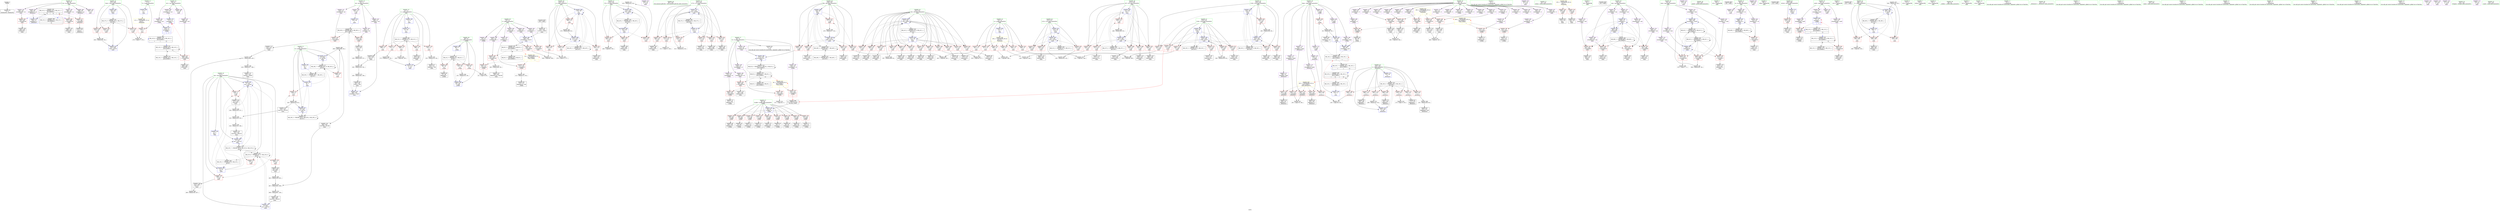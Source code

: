 digraph "SVFG" {
	label="SVFG";

	Node0x55b5d89409c0 [shape=record,color=grey,label="{NodeID: 0\nNullPtr}"];
	Node0x55b5d89409c0 -> Node0x55b5d897aac0[style=solid];
	Node0x55b5d89aff00 [shape=record,color=black,label="{NodeID: 526\nMR_21V_2 = PHI(MR_21V_3, MR_21V_1, )\npts\{380000 \}\n|{|<s2>14|<s3>14|<s4>14}}"];
	Node0x55b5d89aff00 -> Node0x55b5d8988c90[style=dashed];
	Node0x55b5d89aff00 -> Node0x55b5d898db50[style=dashed];
	Node0x55b5d89aff00:s2 -> Node0x55b5d898ccc0[style=dashed,color=blue];
	Node0x55b5d89aff00:s3 -> Node0x55b5d898ce60[style=dashed,color=blue];
	Node0x55b5d89aff00:s4 -> Node0x55b5d89bde10[style=dashed,color=blue];
	Node0x55b5d898d000 [shape=record,color=blue,label="{NodeID: 360\n7\<--5\nT\<--\nGlob }"];
	Node0x55b5d898d000 -> Node0x55b5d89c5110[style=dashed];
	Node0x55b5d8988c90 [shape=record,color=red,label="{NodeID: 277\n170\<--169\n\<--arrayidx2\n_Z6check1v\n}"];
	Node0x55b5d8988c90 -> Node0x55b5d897bc30[style=solid];
	Node0x55b5d897cad0 [shape=record,color=purple,label="{NodeID: 194\n117\<--39\narrayidx17\<--uu1\n_Z3dfsi\n}"];
	Node0x55b5d897cad0 -> Node0x55b5d898d8e0[style=solid];
	Node0x55b5d895ac40 [shape=record,color=black,label="{NodeID: 111\n416\<--415\nconv80\<--\nmain\n}"];
	Node0x55b5d895ac40 -> Node0x55b5d89952c0[style=solid];
	Node0x55b5d895b9d0 [shape=record,color=green,label="{NodeID: 28\n23\<--24\nl\<--l_field_insensitive\nGlob }"];
	Node0x55b5d895b9d0 -> Node0x55b5d8980e20[style=solid];
	Node0x55b5d895b9d0 -> Node0x55b5d8980ef0[style=solid];
	Node0x55b5d895b9d0 -> Node0x55b5d8980fc0[style=solid];
	Node0x55b5d895b9d0 -> Node0x55b5d8981090[style=solid];
	Node0x55b5d895b9d0 -> Node0x55b5d8981160[style=solid];
	Node0x55b5d895b9d0 -> Node0x55b5d8981230[style=solid];
	Node0x55b5d89b8b00 [shape=record,color=black,label="{NodeID: 554\nMR_43V_2 = PHI(MR_43V_3, MR_43V_1, )\npts\{214 \}\n}"];
	Node0x55b5d89b8b00 -> Node0x55b5d8982a90[style=dashed];
	Node0x55b5d89b8b00 -> Node0x55b5d89b8b00[style=dashed];
	Node0x55b5d89958c0 [shape=record,color=grey,label="{NodeID: 471\n423 = Binary(422, 94, )\n}"];
	Node0x55b5d89958c0 -> Node0x55b5d8983110[style=solid];
	Node0x55b5d8982a90 [shape=record,color=blue,label="{NodeID: 388\n213\<--94\nj\<--\nmain\n}"];
	Node0x55b5d8982a90 -> Node0x55b5d8989f40[style=dashed];
	Node0x55b5d8982a90 -> Node0x55b5d898a010[style=dashed];
	Node0x55b5d8982a90 -> Node0x55b5d898a0e0[style=dashed];
	Node0x55b5d8982a90 -> Node0x55b5d898a1b0[style=dashed];
	Node0x55b5d8982a90 -> Node0x55b5d8982a90[style=dashed];
	Node0x55b5d8982a90 -> Node0x55b5d8982b60[style=dashed];
	Node0x55b5d8982a90 -> Node0x55b5d89b8b00[style=dashed];
	Node0x55b5d898a350 [shape=record,color=red,label="{NodeID: 305\n409\<--215\n\<--i70\nmain\n}"];
	Node0x55b5d898a350 -> Node0x55b5d895aaa0[style=solid];
	Node0x55b5d897e190 [shape=record,color=purple,label="{NodeID: 222\n240\<--54\n\<--.str.4\nmain\n}"];
	Node0x55b5d897fc40 [shape=record,color=black,label="{NodeID: 139\n584\<--583\ntobool185\<--\nmain\n}"];
	Node0x55b5d897a870 [shape=record,color=green,label="{NodeID: 56\n301\<--302\nllvm.memset.p0i8.i64\<--llvm.memset.p0i8.i64_field_insensitive\n}"];
	Node0x55b5d8986280 [shape=record,color=grey,label="{NodeID: 499\n378 = cmp(373, 377, )\n}"];
	Node0x55b5d8984150 [shape=record,color=blue,label="{NodeID: 416\n207\<--626\nCase\<--inc210\nmain\n}"];
	Node0x55b5d8984150 -> Node0x55b5d89b7c00[style=dashed];
	Node0x55b5d898ba10 [shape=record,color=red,label="{NodeID: 333\n586\<--227\n\<--i175\nmain\n}"];
	Node0x55b5d898ba10 -> Node0x55b5d897fd10[style=solid];
	Node0x55b5d89876a0 [shape=record,color=red,label="{NodeID: 250\n108\<--64\n\<--k.addr\n_Z3dfsi\n}"];
	Node0x55b5d89876a0 -> Node0x55b5d897b270[style=solid];
	Node0x55b5d8981300 [shape=record,color=purple,label="{NodeID: 167\n91\<--25\n\<--zhan\n_Z3dfsi\n}"];
	Node0x55b5d8981300 -> Node0x55b5d8987ec0[style=solid];
	Node0x55b5d897bf70 [shape=record,color=black,label="{NodeID: 84\n193\<--192\nidxprom11\<--\n_Z6check1v\n}"];
	Node0x55b5d893fa80 [shape=record,color=green,label="{NodeID: 1\n5\<--1\n\<--dummyObj\nCan only get source location for instruction, argument, global var or function.}"];
	Node0x55b5d89ea1c0 [shape=record,color=black,label="{NodeID: 693\n330 = PHI()\n}"];
	Node0x55b5d89ea1c0 -> Node0x55b5d897c860[style=solid];
	Node0x55b5d898d100 [shape=record,color=blue,label="{NodeID: 361\n9\<--5\nll\<--\nGlob }"];
	Node0x55b5d898d100 -> Node0x55b5d89b7700[style=dashed];
	Node0x55b5d8988d60 [shape=record,color=red,label="{NodeID: 278\n179\<--178\n\<--arrayidx5\n_Z6check1v\n}"];
	Node0x55b5d8988d60 -> Node0x55b5d8986580[style=solid];
	Node0x55b5d897cba0 [shape=record,color=purple,label="{NodeID: 195\n125\<--39\narrayidx22\<--uu1\n_Z3dfsi\n}"];
	Node0x55b5d897cba0 -> Node0x55b5d898d9b0[style=solid];
	Node0x55b5d895ad10 [shape=record,color=black,label="{NodeID: 112\n419\<--418\nconv83\<--rem82\nmain\n}"];
	Node0x55b5d895ad10 -> Node0x55b5d8983040[style=solid];
	Node0x55b5d895baa0 [shape=record,color=green,label="{NodeID: 29\n25\<--27\nzhan\<--zhan_field_insensitive\nGlob }"];
	Node0x55b5d895baa0 -> Node0x55b5d8981300[style=solid];
	Node0x55b5d895baa0 -> Node0x55b5d89813d0[style=solid];
	Node0x55b5d895baa0 -> Node0x55b5d89814a0[style=solid];
	Node0x55b5d895baa0 -> Node0x55b5d8981570[style=solid];
	Node0x55b5d895baa0 -> Node0x55b5d8981640[style=solid];
	Node0x55b5d895baa0 -> Node0x55b5d8981710[style=solid];
	Node0x55b5d895baa0 -> Node0x55b5d89817e0[style=solid];
	Node0x55b5d895baa0 -> Node0x55b5d89818b0[style=solid];
	Node0x55b5d895baa0 -> Node0x55b5d8981980[style=solid];
	Node0x55b5d89b9000 [shape=record,color=black,label="{NodeID: 555\nMR_45V_2 = PHI(MR_45V_4, MR_45V_1, )\npts\{216 \}\n}"];
	Node0x55b5d89b9000 -> Node0x55b5d8982f70[style=dashed];
	Node0x55b5d8995a40 [shape=record,color=grey,label="{NodeID: 472\n262 = Binary(258, 261, )\n}"];
	Node0x55b5d8995a40 -> Node0x55b5d8995bc0[style=solid];
	Node0x55b5d8982b60 [shape=record,color=blue,label="{NodeID: 389\n213\<--370\nj\<--inc52\nmain\n}"];
	Node0x55b5d8982b60 -> Node0x55b5d8989f40[style=dashed];
	Node0x55b5d8982b60 -> Node0x55b5d898a010[style=dashed];
	Node0x55b5d8982b60 -> Node0x55b5d898a0e0[style=dashed];
	Node0x55b5d8982b60 -> Node0x55b5d898a1b0[style=dashed];
	Node0x55b5d8982b60 -> Node0x55b5d8982a90[style=dashed];
	Node0x55b5d8982b60 -> Node0x55b5d8982b60[style=dashed];
	Node0x55b5d8982b60 -> Node0x55b5d89b8b00[style=dashed];
	Node0x55b5d898a420 [shape=record,color=red,label="{NodeID: 306\n422\<--215\n\<--i70\nmain\n}"];
	Node0x55b5d898a420 -> Node0x55b5d89958c0[style=solid];
	Node0x55b5d897e260 [shape=record,color=purple,label="{NodeID: 223\n281\<--54\n\<--.str.4\nmain\n}"];
	Node0x55b5d897fd10 [shape=record,color=black,label="{NodeID: 140\n587\<--586\nidxprom187\<--\nmain\n}"];
	Node0x55b5d897a900 [shape=record,color=green,label="{NodeID: 57\n331\<--332\nstrlen\<--strlen_field_insensitive\n}"];
	Node0x55b5d8986400 [shape=record,color=grey,label="{NodeID: 500\n491 = cmp(489, 490, )\n}"];
	Node0x55b5d898bae0 [shape=record,color=red,label="{NodeID: 334\n594\<--227\n\<--i175\nmain\n}"];
	Node0x55b5d898bae0 -> Node0x55b5d897feb0[style=solid];
	Node0x55b5d8987770 [shape=record,color=red,label="{NodeID: 251\n119\<--64\n\<--k.addr\n_Z3dfsi\n}"];
	Node0x55b5d8987770 -> Node0x55b5d897b4e0[style=solid];
	Node0x55b5d89813d0 [shape=record,color=purple,label="{NodeID: 168\n95\<--25\n\<--zhan\n_Z3dfsi\n}"];
	Node0x55b5d89813d0 -> Node0x55b5d898d670[style=solid];
	Node0x55b5d897c040 [shape=record,color=black,label="{NodeID: 85\n233\<--230\ncall\<--\nmain\n}"];
	Node0x55b5d8959340 [shape=record,color=green,label="{NodeID: 2\n44\<--1\n.str\<--dummyObj\nGlob }"];
	Node0x55b5d89ea320 [shape=record,color=black,label="{NodeID: 694\n241 = PHI()\n}"];
	Node0x55b5d898d200 [shape=record,color=blue,label="{NodeID: 362\n11\<--5\ni\<--\nGlob }"];
	Node0x55b5d898d200 -> Node0x55b5d898de90[style=dashed];
	Node0x55b5d8988e30 [shape=record,color=red,label="{NodeID: 279\n184\<--183\n\<--arrayidx7\n_Z6check1v\n}"];
	Node0x55b5d8988e30 -> Node0x55b5d8986580[style=solid];
	Node0x55b5d897cc70 [shape=record,color=purple,label="{NodeID: 196\n310\<--39\n\<--uu1\nmain\n}"];
	Node0x55b5d895ade0 [shape=record,color=black,label="{NodeID: 113\n433\<--432\nidxprom91\<--\nmain\n}"];
	Node0x55b5d895bb70 [shape=record,color=green,label="{NodeID: 30\n28\<--29\ncan\<--can_field_insensitive\nGlob }"];
	Node0x55b5d895bb70 -> Node0x55b5d8981a50[style=solid];
	Node0x55b5d895bb70 -> Node0x55b5d8981b20[style=solid];
	Node0x55b5d895bb70 -> Node0x55b5d8981bf0[style=solid];
	Node0x55b5d895bb70 -> Node0x55b5d8981cc0[style=solid];
	Node0x55b5d895bb70 -> Node0x55b5d8981d90[style=solid];
	Node0x55b5d895bb70 -> Node0x55b5d8981e60[style=solid];
	Node0x55b5d89b9500 [shape=record,color=black,label="{NodeID: 556\nMR_47V_2 = PHI(MR_47V_4, MR_47V_1, )\npts\{218 \}\n}"];
	Node0x55b5d89b9500 -> Node0x55b5d89831e0[style=dashed];
	Node0x55b5d8995bc0 [shape=record,color=grey,label="{NodeID: 473\n263 = Binary(262, 264, )\n}"];
	Node0x55b5d8995bc0 -> Node0x55b5d897c450[style=solid];
	Node0x55b5d8982c30 [shape=record,color=blue,label="{NodeID: 390\n386\<--388\narrayidx62\<--inc63\nmain\n}"];
	Node0x55b5d8982c30 -> Node0x55b5d89b5400[style=dashed];
	Node0x55b5d898a4f0 [shape=record,color=red,label="{NodeID: 307\n428\<--217\n\<--i87\nmain\n}"];
	Node0x55b5d898a4f0 -> Node0x55b5d8985f80[style=solid];
	Node0x55b5d897e330 [shape=record,color=purple,label="{NodeID: 224\n324\<--56\n\<--.str.5\nmain\n}"];
	Node0x55b5d897fde0 [shape=record,color=black,label="{NodeID: 141\n590\<--589\ntobool189\<--\nmain\n}"];
	Node0x55b5d897a9c0 [shape=record,color=green,label="{NodeID: 58\n622\<--623\nprintf\<--printf_field_insensitive\n}"];
	Node0x55b5d8986580 [shape=record,color=grey,label="{NodeID: 501\n185 = cmp(179, 184, )\n}"];
	Node0x55b5d898bbb0 [shape=record,color=red,label="{NodeID: 335\n614\<--227\n\<--i175\nmain\n}"];
	Node0x55b5d898bbb0 -> Node0x55b5d89961c0[style=solid];
	Node0x55b5d8987840 [shape=record,color=red,label="{NodeID: 252\n127\<--64\n\<--k.addr\n_Z3dfsi\n}"];
	Node0x55b5d8987840 -> Node0x55b5d897b680[style=solid];
	Node0x55b5d89814a0 [shape=record,color=purple,label="{NodeID: 169\n98\<--25\narrayidx8\<--zhan\n_Z3dfsi\n}"];
	Node0x55b5d89814a0 -> Node0x55b5d898d740[style=solid];
	Node0x55b5d897c110 [shape=record,color=black,label="{NodeID: 86\n239\<--236\ncall1\<--\nmain\n}"];
	Node0x55b5d8940a50 [shape=record,color=green,label="{NodeID: 3\n46\<--1\n.str.1\<--dummyObj\nGlob }"];
	Node0x55b5d89ea3f0 [shape=record,color=black,label="{NodeID: 695\n282 = PHI()\n}"];
	Node0x55b5d898d300 [shape=record,color=blue,label="{NodeID: 363\n13\<--5\nn\<--\nGlob }"];
	Node0x55b5d898d300 -> Node0x55b5d89c5df0[style=dashed];
	Node0x55b5d8988f00 [shape=record,color=red,label="{NodeID: 280\n192\<--191\n\<--arrayidx10\n_Z6check1v\n}"];
	Node0x55b5d8988f00 -> Node0x55b5d897bf70[style=solid];
	Node0x55b5d897cd40 [shape=record,color=purple,label="{NodeID: 197\n588\<--39\narrayidx188\<--uu1\nmain\n}"];
	Node0x55b5d897cd40 -> Node0x55b5d898cd90[style=solid];
	Node0x55b5d895aeb0 [shape=record,color=black,label="{NodeID: 114\n436\<--435\ntobool\<--\nmain\n}"];
	Node0x55b5d895bc70 [shape=record,color=green,label="{NodeID: 31\n30\<--32\nin\<--in_field_insensitive\nGlob }"];
	Node0x55b5d895bc70 -> Node0x55b5d8981f30[style=solid];
	Node0x55b5d895bc70 -> Node0x55b5d8982000[style=solid];
	Node0x55b5d895bc70 -> Node0x55b5d89820d0[style=solid];
	Node0x55b5d89b9a00 [shape=record,color=black,label="{NodeID: 557\nMR_49V_2 = PHI(MR_49V_3, MR_49V_1, )\npts\{220 \}\n}"];
	Node0x55b5d89b9a00 -> Node0x55b5d89af000[style=dashed];
	Node0x55b5d8995d40 [shape=record,color=grey,label="{NodeID: 474\n198 = Binary(197, 94, )\n}"];
	Node0x55b5d8995d40 -> Node0x55b5d898dc20[style=solid];
	Node0x55b5d8982d00 [shape=record,color=blue,label="{NodeID: 391\n392\<--298\narrayidx65\<--\nmain\n}"];
	Node0x55b5d8982d00 -> Node0x55b5d898c3d0[style=dashed];
	Node0x55b5d8982d00 -> Node0x55b5d898c4a0[style=dashed];
	Node0x55b5d8982d00 -> Node0x55b5d898c980[style=dashed];
	Node0x55b5d8982d00 -> Node0x55b5d898ca50[style=dashed];
	Node0x55b5d8982d00 -> Node0x55b5d89829c0[style=dashed];
	Node0x55b5d8982d00 -> Node0x55b5d89bcf10[style=dashed];
	Node0x55b5d898a5c0 [shape=record,color=red,label="{NodeID: 308\n432\<--217\n\<--i87\nmain\n}"];
	Node0x55b5d898a5c0 -> Node0x55b5d895ade0[style=solid];
	Node0x55b5d897e400 [shape=record,color=purple,label="{NodeID: 225\n620\<--58\n\<--.str.6\nmain\n}"];
	Node0x55b5d897feb0 [shape=record,color=black,label="{NodeID: 142\n595\<--594\nidxprom192\<--\nmain\n}"];
	Node0x55b5d897aac0 [shape=record,color=black,label="{NodeID: 59\n2\<--3\ndummyVal\<--dummyVal\n}"];
	Node0x55b5d89c2e10 [shape=record,color=black,label="{NodeID: 585\nMR_8V_3 = PHI(MR_8V_4, MR_8V_2, )\npts\{240000 \}\n|{|<s3>13}}"];
	Node0x55b5d89c2e10 -> Node0x55b5d898c640[style=dashed];
	Node0x55b5d89c2e10 -> Node0x55b5d89828f0[style=dashed];
	Node0x55b5d89c2e10 -> Node0x55b5d89bc540[style=dashed];
	Node0x55b5d89c2e10:s3 -> Node0x55b5d89c7780[style=dashed,color=red];
	Node0x55b5d899a790 [shape=record,color=grey,label="{NodeID: 502\n404 = cmp(403, 250, )\n}"];
	Node0x55b5d898bc80 [shape=record,color=red,label="{NodeID: 336\n256\<--255\n\<--arrayidx\nmain\n}"];
	Node0x55b5d898bc80 -> Node0x55b5d897c2b0[style=solid];
	Node0x55b5d8987910 [shape=record,color=red,label="{NodeID: 253\n133\<--64\n\<--k.addr\n_Z3dfsi\n}"];
	Node0x55b5d8987910 -> Node0x55b5d897b750[style=solid];
	Node0x55b5d8981570 [shape=record,color=purple,label="{NodeID: 170\n160\<--25\n\<--zhan\n_Z6check1v\n}"];
	Node0x55b5d8981570 -> Node0x55b5d8988af0[style=solid];
	Node0x55b5d897c1e0 [shape=record,color=black,label="{NodeID: 87\n254\<--253\nidxprom\<--sub\nmain\n}"];
	Node0x55b5d893f870 [shape=record,color=green,label="{NodeID: 4\n48\<--1\nstdin\<--dummyObj\nGlob }"];
	Node0x55b5d89ea4c0 [shape=record,color=black,label="{NodeID: 696\n325 = PHI()\n}"];
	Node0x55b5d898d400 [shape=record,color=blue,label="{NodeID: 364\n64\<--63\nk.addr\<--k\n_Z3dfsi\n}"];
	Node0x55b5d898d400 -> Node0x55b5d8987360[style=dashed];
	Node0x55b5d898d400 -> Node0x55b5d8987430[style=dashed];
	Node0x55b5d898d400 -> Node0x55b5d8987500[style=dashed];
	Node0x55b5d898d400 -> Node0x55b5d89875d0[style=dashed];
	Node0x55b5d898d400 -> Node0x55b5d89876a0[style=dashed];
	Node0x55b5d898d400 -> Node0x55b5d8987770[style=dashed];
	Node0x55b5d898d400 -> Node0x55b5d8987840[style=dashed];
	Node0x55b5d898d400 -> Node0x55b5d8987910[style=dashed];
	Node0x55b5d898d400 -> Node0x55b5d89879e0[style=dashed];
	Node0x55b5d8988fd0 [shape=record,color=red,label="{NodeID: 281\n629\<--205\n\<--retval\nmain\n}"];
	Node0x55b5d8988fd0 -> Node0x55b5d89802c0[style=solid];
	Node0x55b5d897ce10 [shape=record,color=purple,label="{NodeID: 198\n85\<--42\narrayidx4\<--S\n_Z3dfsi\n}"];
	Node0x55b5d895af80 [shape=record,color=black,label="{NodeID: 115\n445\<--444\nidxprom98\<--\nmain\n}"];
	Node0x55b5d895bd70 [shape=record,color=green,label="{NodeID: 32\n33\<--35\nused\<--used_field_insensitive\nGlob }"];
	Node0x55b5d895bd70 -> Node0x55b5d89821a0[style=solid];
	Node0x55b5d895bd70 -> Node0x55b5d8982270[style=solid];
	Node0x55b5d895bd70 -> Node0x55b5d8982340[style=solid];
	Node0x55b5d895bd70 -> Node0x55b5d8982410[style=solid];
	Node0x55b5d89b9f00 [shape=record,color=black,label="{NodeID: 558\nMR_51V_2 = PHI(MR_51V_4, MR_51V_1, )\npts\{222 \}\n}"];
	Node0x55b5d89b9f00 -> Node0x55b5d89835f0[style=dashed];
	Node0x55b5d8995ec0 [shape=record,color=grey,label="{NodeID: 475\n258 = Binary(259, 257, )\n}"];
	Node0x55b5d8995ec0 -> Node0x55b5d8995a40[style=solid];
	Node0x55b5d8982dd0 [shape=record,color=blue,label="{NodeID: 392\n211\<--397\ni20\<--inc68\nmain\n}"];
	Node0x55b5d8982dd0 -> Node0x55b5d8989580[style=dashed];
	Node0x55b5d8982dd0 -> Node0x55b5d8989650[style=dashed];
	Node0x55b5d8982dd0 -> Node0x55b5d8989720[style=dashed];
	Node0x55b5d8982dd0 -> Node0x55b5d89897f0[style=dashed];
	Node0x55b5d8982dd0 -> Node0x55b5d89898c0[style=dashed];
	Node0x55b5d8982dd0 -> Node0x55b5d8989990[style=dashed];
	Node0x55b5d8982dd0 -> Node0x55b5d8989a60[style=dashed];
	Node0x55b5d8982dd0 -> Node0x55b5d8989b30[style=dashed];
	Node0x55b5d8982dd0 -> Node0x55b5d8989c00[style=dashed];
	Node0x55b5d8982dd0 -> Node0x55b5d8989cd0[style=dashed];
	Node0x55b5d8982dd0 -> Node0x55b5d8989da0[style=dashed];
	Node0x55b5d8982dd0 -> Node0x55b5d8989e70[style=dashed];
	Node0x55b5d8982dd0 -> Node0x55b5d8982dd0[style=dashed];
	Node0x55b5d8982dd0 -> Node0x55b5d89b8600[style=dashed];
	Node0x55b5d898a690 [shape=record,color=red,label="{NodeID: 309\n456\<--217\n\<--i87\nmain\n}"];
	Node0x55b5d898a690 -> Node0x55b5d897ec00[style=solid];
	Node0x55b5d897e4d0 [shape=record,color=red,label="{NodeID: 226\n406\<--4\n\<--ans\nmain\n}"];
	Node0x55b5d897e4d0 -> Node0x55b5d895a9d0[style=solid];
	Node0x55b5d897ff80 [shape=record,color=black,label="{NodeID: 143\n598\<--597\ntobool194\<--\nmain\n}"];
	Node0x55b5d897abc0 [shape=record,color=black,label="{NodeID: 60\n21\<--20\n\<--to\nCan only get source location for instruction, argument, global var or function.}"];
	Node0x55b5d899a8d0 [shape=record,color=grey,label="{NodeID: 503\n442 = cmp(440, 441, )\n}"];
	Node0x55b5d898bd50 [shape=record,color=red,label="{NodeID: 337\n348\<--347\n\<--arrayidx38\nmain\n}"];
	Node0x55b5d898bd50 -> Node0x55b5d899b650[style=solid];
	Node0x55b5d89879e0 [shape=record,color=red,label="{NodeID: 254\n142\<--64\n\<--k.addr\n_Z3dfsi\n}"];
	Node0x55b5d89879e0 -> Node0x55b5d897b9c0[style=solid];
	Node0x55b5d8981640 [shape=record,color=purple,label="{NodeID: 171\n166\<--25\narrayidx\<--zhan\n_Z6check1v\n}"];
	Node0x55b5d8981640 -> Node0x55b5d8988bc0[style=solid];
	Node0x55b5d897c2b0 [shape=record,color=black,label="{NodeID: 88\n257\<--256\nconv\<--\nmain\n}"];
	Node0x55b5d897c2b0 -> Node0x55b5d8995ec0[style=solid];
	Node0x55b5d893f900 [shape=record,color=green,label="{NodeID: 5\n49\<--1\n.str.2\<--dummyObj\nGlob }"];
	Node0x55b5d89ea5c0 [shape=record,color=black,label="{NodeID: 697\n621 = PHI()\n}"];
	Node0x55b5d898d4d0 [shape=record,color=blue,label="{NodeID: 365\n71\<--73\narrayidx\<--\n_Z3dfsi\n|{|<s2>1}}"];
	Node0x55b5d898d4d0 -> Node0x55b5d89883a0[style=dashed];
	Node0x55b5d898d4d0 -> Node0x55b5d89b2200[style=dashed];
	Node0x55b5d898d4d0:s2 -> Node0x55b5d898d4d0[style=dashed,color=red];
	Node0x55b5d89890a0 [shape=record,color=red,label="{NodeID: 282\n277\<--207\n\<--Case\nmain\n}"];
	Node0x55b5d89890a0 -> Node0x55b5d899aed0[style=solid];
	Node0x55b5d897cee0 [shape=record,color=purple,label="{NodeID: 199\n88\<--42\narrayidx6\<--S\n_Z3dfsi\n}"];
	Node0x55b5d897cee0 -> Node0x55b5d8987df0[style=solid];
	Node0x55b5d897e990 [shape=record,color=black,label="{NodeID: 116\n448\<--447\ntobool100\<--\nmain\n}"];
	Node0x55b5d895be70 [shape=record,color=green,label="{NodeID: 33\n36\<--38\nuu\<--uu_field_insensitive\nGlob }"];
	Node0x55b5d895be70 -> Node0x55b5d89824e0[style=solid];
	Node0x55b5d895be70 -> Node0x55b5d89825b0[style=solid];
	Node0x55b5d895be70 -> Node0x55b5d8982680[style=solid];
	Node0x55b5d895be70 -> Node0x55b5d897c930[style=solid];
	Node0x55b5d895be70 -> Node0x55b5d897ca00[style=solid];
	Node0x55b5d89ba400 [shape=record,color=black,label="{NodeID: 559\nMR_53V_2 = PHI(MR_53V_4, MR_53V_1, )\npts\{224 \}\n}"];
	Node0x55b5d89ba400 -> Node0x55b5d8983930[style=dashed];
	Node0x55b5d8996040 [shape=record,color=grey,label="{NodeID: 476\n294 = Binary(293, 94, )\n}"];
	Node0x55b5d8996040 -> Node0x55b5d898e370[style=solid];
	Node0x55b5d8982ea0 [shape=record,color=blue,label="{NodeID: 393\n4\<--94\nans\<--\nmain\n}"];
	Node0x55b5d8982ea0 -> Node0x55b5d897e4d0[style=dashed];
	Node0x55b5d8982ea0 -> Node0x55b5d897e5a0[style=dashed];
	Node0x55b5d8982ea0 -> Node0x55b5d8983040[style=dashed];
	Node0x55b5d8982ea0 -> Node0x55b5d8983ad0[style=dashed];
	Node0x55b5d8982ea0 -> Node0x55b5d89be810[style=dashed];
	Node0x55b5d8982ea0 -> Node0x55b5d89c0110[style=dashed];
	Node0x55b5d898a760 [shape=record,color=red,label="{NodeID: 310\n459\<--217\n\<--i87\nmain\n}"];
	Node0x55b5d898a760 -> Node0x55b5d897ecd0[style=solid];
	Node0x55b5d897e5a0 [shape=record,color=red,label="{NodeID: 227\n526\<--4\n\<--ans\nmain\n}"];
	Node0x55b5d897e5a0 -> Node0x55b5d897f4f0[style=solid];
	Node0x55b5d8980050 [shape=record,color=black,label="{NodeID: 144\n601\<--600\nconv196\<--\nmain\n}"];
	Node0x55b5d8980050 -> Node0x55b5d8985500[style=solid];
	Node0x55b5d897acc0 [shape=record,color=black,label="{NodeID: 61\n70\<--69\nidxprom\<--\n_Z3dfsi\n}"];
	Node0x55b5d899aa50 [shape=record,color=grey,label="{NodeID: 504\n510 = cmp(508, 509, )\n}"];
	Node0x55b5d898be20 [shape=record,color=red,label="{NodeID: 338\n357\<--356\n\<--arrayidx44\nmain\n}"];
	Node0x55b5d898be20 -> Node0x55b5d895a420[style=solid];
	Node0x55b5d8987ab0 [shape=record,color=red,label="{NodeID: 255\n76\<--66\n\<--i\n_Z3dfsi\n}"];
	Node0x55b5d8987ab0 -> Node0x55b5d8986100[style=solid];
	Node0x55b5d8981710 [shape=record,color=purple,label="{NodeID: 172\n178\<--25\narrayidx5\<--zhan\n_Z6check1v\n}"];
	Node0x55b5d8981710 -> Node0x55b5d8988d60[style=solid];
	Node0x55b5d897c380 [shape=record,color=black,label="{NodeID: 89\n261\<--260\nconv3\<--\nmain\n}"];
	Node0x55b5d897c380 -> Node0x55b5d8995a40[style=solid];
	Node0x55b5d897a410 [shape=record,color=green,label="{NodeID: 6\n51\<--1\n.str.3\<--dummyObj\nGlob }"];
	Node0x55b5d89ea6c0 [shape=record,color=black,label="{NodeID: 698\n63 = PHI(145, 524, )\n0th arg _Z3dfsi }"];
	Node0x55b5d89ea6c0 -> Node0x55b5d898d400[style=solid];
	Node0x55b5d89b1d00 [shape=record,color=black,label="{NodeID: 532\nMR_10V_7 = PHI(MR_10V_5, MR_10V_2, )\npts\{270000 \}\n|{<s0>1|<s1>13}}"];
	Node0x55b5d89b1d00:s0 -> Node0x55b5d89b1d00[style=dashed,color=blue];
	Node0x55b5d89b1d00:s1 -> Node0x55b5d89b4500[style=dashed,color=blue];
	Node0x55b5d898d5a0 [shape=record,color=blue,label="{NodeID: 366\n66\<--5\ni\<--\n_Z3dfsi\n}"];
	Node0x55b5d898d5a0 -> Node0x55b5d89b6800[style=dashed];
	Node0x55b5d8989170 [shape=record,color=red,label="{NodeID: 283\n618\<--207\n\<--Case\nmain\n}"];
	Node0x55b5d897cfb0 [shape=record,color=purple,label="{NodeID: 200\n107\<--42\narrayidx11\<--S\n_Z3dfsi\n}"];
	Node0x55b5d897ea60 [shape=record,color=black,label="{NodeID: 117\n451\<--450\nidxprom101\<--\nmain\n}"];
	Node0x55b5d895bf70 [shape=record,color=green,label="{NodeID: 34\n39\<--41\nuu1\<--uu1_field_insensitive\nGlob }"];
	Node0x55b5d895bf70 -> Node0x55b5d897cad0[style=solid];
	Node0x55b5d895bf70 -> Node0x55b5d897cba0[style=solid];
	Node0x55b5d895bf70 -> Node0x55b5d897cc70[style=solid];
	Node0x55b5d895bf70 -> Node0x55b5d897cd40[style=solid];
	Node0x55b5d89ace00 [shape=record,color=black,label="{NodeID: 560\nMR_55V_2 = PHI(MR_55V_4, MR_55V_1, )\npts\{226 \}\n}"];
	Node0x55b5d89ace00 -> Node0x55b5d8983c70[style=dashed];
	Node0x55b5d89961c0 [shape=record,color=grey,label="{NodeID: 477\n615 = Binary(614, 94, )\n}"];
	Node0x55b5d89961c0 -> Node0x55b5d8984080[style=solid];
	Node0x55b5d8982f70 [shape=record,color=blue,label="{NodeID: 394\n215\<--94\ni70\<--\nmain\n}"];
	Node0x55b5d8982f70 -> Node0x55b5d898a280[style=dashed];
	Node0x55b5d8982f70 -> Node0x55b5d898a350[style=dashed];
	Node0x55b5d8982f70 -> Node0x55b5d898a420[style=dashed];
	Node0x55b5d8982f70 -> Node0x55b5d8983110[style=dashed];
	Node0x55b5d8982f70 -> Node0x55b5d89b9000[style=dashed];
	Node0x55b5d898a830 [shape=record,color=red,label="{NodeID: 311\n471\<--217\n\<--i87\nmain\n}"];
	Node0x55b5d898a830 -> Node0x55b5d897ef40[style=solid];
	Node0x55b5d897e670 [shape=record,color=red,label="{NodeID: 228\n600\<--4\n\<--ans\nmain\n}"];
	Node0x55b5d897e670 -> Node0x55b5d8980050[style=solid];
	Node0x55b5d8980120 [shape=record,color=black,label="{NodeID: 145\n606\<--604\nconv199\<--inc198\nmain\n}"];
	Node0x55b5d8980120 -> Node0x55b5d8996340[style=solid];
	Node0x55b5d897ad90 [shape=record,color=black,label="{NodeID: 62\n78\<--77\nidxprom1\<--\n_Z3dfsi\n}"];
	Node0x55b5d899abd0 [shape=record,color=grey,label="{NodeID: 505\n468 = cmp(455, 467, )\n}"];
	Node0x55b5d898bef0 [shape=record,color=red,label="{NodeID: 339\n363\<--362\n\<--arrayidx48\nmain\n}"];
	Node0x55b5d898bef0 -> Node0x55b5d895a5c0[style=solid];
	Node0x55b5d8987b80 [shape=record,color=red,label="{NodeID: 256\n86\<--66\n\<--i\n_Z3dfsi\n}"];
	Node0x55b5d8987b80 -> Node0x55b5d897af30[style=solid];
	Node0x55b5d89817e0 [shape=record,color=purple,label="{NodeID: 173\n183\<--25\narrayidx7\<--zhan\n_Z6check1v\n}"];
	Node0x55b5d89817e0 -> Node0x55b5d8988e30[style=solid];
	Node0x55b5d897c450 [shape=record,color=black,label="{NodeID: 90\n265\<--263\nconv5\<--rem\nmain\n}"];
	Node0x55b5d897c450 -> Node0x55b5d898df60[style=solid];
	Node0x55b5d897a4a0 [shape=record,color=green,label="{NodeID: 7\n53\<--1\nstdout\<--dummyObj\nGlob }"];
	Node0x55b5d89b2200 [shape=record,color=black,label="{NodeID: 533\nMR_12V_5 = PHI(MR_12V_3, MR_12V_2, )\npts\{350000 \}\n|{<s0>1|<s1>13}}"];
	Node0x55b5d89b2200:s0 -> Node0x55b5d89b2200[style=dashed,color=blue];
	Node0x55b5d89b2200:s1 -> Node0x55b5d89b4a00[style=dashed,color=blue];
	Node0x55b5d898d670 [shape=record,color=blue,label="{NodeID: 367\n95\<--93\n\<--inc\n_Z3dfsi\n}"];
	Node0x55b5d898d670 -> Node0x55b5d898d740[style=dashed];
	Node0x55b5d8989240 [shape=record,color=red,label="{NodeID: 284\n625\<--207\n\<--Case\nmain\n}"];
	Node0x55b5d8989240 -> Node0x55b5d8985080[style=solid];
	Node0x55b5d897d080 [shape=record,color=purple,label="{NodeID: 201\n114\<--42\narrayidx15\<--S\n_Z3dfsi\n}"];
	Node0x55b5d897d080 -> Node0x55b5d8988060[style=solid];
	Node0x55b5d897eb30 [shape=record,color=black,label="{NodeID: 118\n455\<--454\nconv104\<--\nmain\n}"];
	Node0x55b5d897eb30 -> Node0x55b5d899abd0[style=solid];
	Node0x55b5d895c070 [shape=record,color=green,label="{NodeID: 35\n42\<--43\nS\<--S_field_insensitive\nGlob }"];
	Node0x55b5d895c070 -> Node0x55b5d897ce10[style=solid];
	Node0x55b5d895c070 -> Node0x55b5d897cee0[style=solid];
	Node0x55b5d895c070 -> Node0x55b5d897cfb0[style=solid];
	Node0x55b5d895c070 -> Node0x55b5d897d080[style=solid];
	Node0x55b5d895c070 -> Node0x55b5d897d150[style=solid];
	Node0x55b5d895c070 -> Node0x55b5d897d220[style=solid];
	Node0x55b5d895c070 -> Node0x55b5d897d2f0[style=solid];
	Node0x55b5d895c070 -> Node0x55b5d897d3c0[style=solid];
	Node0x55b5d895c070 -> Node0x55b5d897d490[style=solid];
	Node0x55b5d895c070 -> Node0x55b5d897d560[style=solid];
	Node0x55b5d895c070 -> Node0x55b5d897d630[style=solid];
	Node0x55b5d895c070 -> Node0x55b5d897d700[style=solid];
	Node0x55b5d895c070 -> Node0x55b5d897d7d0[style=solid];
	Node0x55b5d895c070 -> Node0x55b5d897d8a0[style=solid];
	Node0x55b5d895c070 -> Node0x55b5d897d970[style=solid];
	Node0x55b5d895c070 -> Node0x55b5d897da40[style=solid];
	Node0x55b5d895c070 -> Node0x55b5d897db10[style=solid];
	Node0x55b5d895c070 -> Node0x55b5d897dbe0[style=solid];
	Node0x55b5d895c070 -> Node0x55b5d897dcb0[style=solid];
	Node0x55b5d895c070 -> Node0x55b5d897dd80[style=solid];
	Node0x55b5d89ad300 [shape=record,color=black,label="{NodeID: 561\nMR_57V_2 = PHI(MR_57V_4, MR_57V_1, )\npts\{228 \}\n}"];
	Node0x55b5d89ad300 -> Node0x55b5d8983e10[style=dashed];
	Node0x55b5d8996340 [shape=record,color=grey,label="{NodeID: 478\n607 = Binary(602, 606, )\n}"];
	Node0x55b5d8996340 -> Node0x55b5d89964c0[style=solid];
	Node0x55b5d8983040 [shape=record,color=blue,label="{NodeID: 395\n4\<--419\nans\<--conv83\nmain\n}"];
	Node0x55b5d8983040 -> Node0x55b5d897e4d0[style=dashed];
	Node0x55b5d8983040 -> Node0x55b5d897e5a0[style=dashed];
	Node0x55b5d8983040 -> Node0x55b5d8983040[style=dashed];
	Node0x55b5d8983040 -> Node0x55b5d8983ad0[style=dashed];
	Node0x55b5d8983040 -> Node0x55b5d89be810[style=dashed];
	Node0x55b5d8983040 -> Node0x55b5d89c0110[style=dashed];
	Node0x55b5d898a900 [shape=record,color=red,label="{NodeID: 312\n483\<--217\n\<--i87\nmain\n}"];
	Node0x55b5d898a900 -> Node0x55b5d8994cc0[style=solid];
	Node0x55b5d897e740 [shape=record,color=red,label="{NodeID: 229\n619\<--4\n\<--ans\nmain\n}"];
	Node0x55b5d89801f0 [shape=record,color=black,label="{NodeID: 146\n609\<--608\nconv202\<--rem201\nmain\n}"];
	Node0x55b5d89801f0 -> Node0x55b5d8983fb0[style=solid];
	Node0x55b5d897ae60 [shape=record,color=black,label="{NodeID: 63\n84\<--83\nidxprom3\<--\n_Z3dfsi\n}"];
	Node0x55b5d899ad50 [shape=record,color=grey,label="{NodeID: 506\n286 = cmp(285, 250, )\n}"];
	Node0x55b5d898bfc0 [shape=record,color=red,label="{NodeID: 340\n377\<--376\n\<--arrayidx55\nmain\n}"];
	Node0x55b5d898bfc0 -> Node0x55b5d8986280[style=solid];
	Node0x55b5d8987c50 [shape=record,color=red,label="{NodeID: 257\n101\<--66\n\<--i\n_Z3dfsi\n}"];
	Node0x55b5d8987c50 -> Node0x55b5d8985b00[style=solid];
	Node0x55b5d89818b0 [shape=record,color=purple,label="{NodeID: 174\n191\<--25\narrayidx10\<--zhan\n_Z6check1v\n}"];
	Node0x55b5d89818b0 -> Node0x55b5d8988f00[style=solid];
	Node0x55b5d897c520 [shape=record,color=black,label="{NodeID: 91\n267\<--266\nidxprom6\<--\nmain\n}"];
	Node0x55b5d8940c50 [shape=record,color=green,label="{NodeID: 8\n54\<--1\n.str.4\<--dummyObj\nGlob }"];
	Node0x55b5d89b2700 [shape=record,color=black,label="{NodeID: 534\nMR_14V_6 = PHI(MR_14V_4, MR_14V_3, )\npts\{410000 \}\n|{<s0>1|<s1>13}}"];
	Node0x55b5d89b2700:s0 -> Node0x55b5d89b2700[style=dashed,color=blue];
	Node0x55b5d89b2700:s1 -> Node0x55b5d89b4f00[style=dashed,color=blue];
	Node0x55b5d898d740 [shape=record,color=blue,label="{NodeID: 368\n98\<--90\narrayidx8\<--conv\n_Z3dfsi\n}"];
	Node0x55b5d898d740 -> Node0x55b5d89b6d00[style=dashed];
	Node0x55b5d8989310 [shape=record,color=red,label="{NodeID: 285\n285\<--209\n\<--i\nmain\n}"];
	Node0x55b5d8989310 -> Node0x55b5d899ad50[style=solid];
	Node0x55b5d897d150 [shape=record,color=purple,label="{NodeID: 202\n121\<--42\narrayidx19\<--S\n_Z3dfsi\n}"];
	Node0x55b5d897ec00 [shape=record,color=black,label="{NodeID: 119\n457\<--456\nidxprom105\<--\nmain\n}"];
	Node0x55b5d895c170 [shape=record,color=green,label="{NodeID: 36\n60\<--61\n_Z3dfsi\<--_Z3dfsi_field_insensitive\n}"];
	Node0x55b5d89ad3f0 [shape=record,color=black,label="{NodeID: 562\nMR_61V_2 = PHI(MR_61V_5, MR_61V_1, )\npts\{190000 \}\n}"];
	Node0x55b5d89ad3f0 -> Node0x55b5d898c160[style=dashed];
	Node0x55b5d89ad3f0 -> Node0x55b5d898c230[style=dashed];
	Node0x55b5d89ad3f0 -> Node0x55b5d898cbf0[style=dashed];
	Node0x55b5d89ad3f0 -> Node0x55b5d898e2a0[style=dashed];
	Node0x55b5d89ad3f0 -> Node0x55b5d8982c30[style=dashed];
	Node0x55b5d89ad3f0 -> Node0x55b5d89b5400[style=dashed];
	Node0x55b5d89ad3f0 -> Node0x55b5d89ad3f0[style=dashed];
	Node0x55b5d89964c0 [shape=record,color=grey,label="{NodeID: 479\n608 = Binary(607, 264, )\n}"];
	Node0x55b5d89964c0 -> Node0x55b5d89801f0[style=solid];
	Node0x55b5d8983110 [shape=record,color=blue,label="{NodeID: 396\n215\<--423\ni70\<--inc85\nmain\n}"];
	Node0x55b5d8983110 -> Node0x55b5d898a280[style=dashed];
	Node0x55b5d8983110 -> Node0x55b5d898a350[style=dashed];
	Node0x55b5d8983110 -> Node0x55b5d898a420[style=dashed];
	Node0x55b5d8983110 -> Node0x55b5d8983110[style=dashed];
	Node0x55b5d8983110 -> Node0x55b5d89b9000[style=dashed];
	Node0x55b5d898a9d0 [shape=record,color=red,label="{NodeID: 313\n440\<--219\n\<--j94\nmain\n}"];
	Node0x55b5d898a9d0 -> Node0x55b5d899a8d0[style=solid];
	Node0x55b5d897e810 [shape=record,color=red,label="{NodeID: 230\n278\<--7\n\<--T\nmain\n}"];
	Node0x55b5d897e810 -> Node0x55b5d899aed0[style=solid];
	Node0x55b5d89802c0 [shape=record,color=black,label="{NodeID: 147\n204\<--629\nmain_ret\<--\nmain\n}"];
	Node0x55b5d897af30 [shape=record,color=black,label="{NodeID: 64\n87\<--86\nidxprom5\<--\n_Z3dfsi\n}"];
	Node0x55b5d89c4710 [shape=record,color=black,label="{NodeID: 590\nMR_31V_3 = PHI(MR_31V_4, MR_31V_2, )\npts\{12 \}\n}"];
	Node0x55b5d89c4710 -> Node0x55b5d89868d0[style=dashed];
	Node0x55b5d89c4710 -> Node0x55b5d89869a0[style=dashed];
	Node0x55b5d89c4710 -> Node0x55b5d8986a70[style=dashed];
	Node0x55b5d89c4710 -> Node0x55b5d8986b40[style=dashed];
	Node0x55b5d89c4710 -> Node0x55b5d8986c10[style=dashed];
	Node0x55b5d89c4710 -> Node0x55b5d898e030[style=dashed];
	Node0x55b5d899aed0 [shape=record,color=grey,label="{NodeID: 507\n279 = cmp(277, 278, )\n}"];
	Node0x55b5d898c090 [shape=record,color=red,label="{NodeID: 341\n384\<--383\n\<--arrayidx60\nmain\n}"];
	Node0x55b5d898c090 -> Node0x55b5d895a830[style=solid];
	Node0x55b5d8987d20 [shape=record,color=red,label="{NodeID: 258\n80\<--79\n\<--arrayidx2\n_Z3dfsi\n}"];
	Node0x55b5d8987d20 -> Node0x55b5d8986100[style=solid];
	Node0x55b5d8981980 [shape=record,color=purple,label="{NodeID: 175\n312\<--25\n\<--zhan\nmain\n}"];
	Node0x55b5d8981980 -> Node0x55b5d8982750[style=solid];
	Node0x55b5d897c5f0 [shape=record,color=black,label="{NodeID: 92\n289\<--288\nidxprom15\<--\nmain\n}"];
	Node0x55b5d8940ce0 [shape=record,color=green,label="{NodeID: 9\n56\<--1\n.str.5\<--dummyObj\nGlob }"];
	Node0x55b5d898d810 [shape=record,color=blue,label="{NodeID: 369\n66\<--102\ni\<--inc9\n_Z3dfsi\n}"];
	Node0x55b5d898d810 -> Node0x55b5d89b6800[style=dashed];
	Node0x55b5d89893e0 [shape=record,color=red,label="{NodeID: 286\n288\<--209\n\<--i\nmain\n}"];
	Node0x55b5d89893e0 -> Node0x55b5d897c5f0[style=solid];
	Node0x55b5d897d220 [shape=record,color=purple,label="{NodeID: 203\n122\<--42\narrayidx20\<--S\n_Z3dfsi\n}"];
	Node0x55b5d897d220 -> Node0x55b5d8988130[style=solid];
	Node0x55b5d897ecd0 [shape=record,color=black,label="{NodeID: 120\n460\<--459\nidxprom107\<--\nmain\n}"];
	Node0x55b5d895c270 [shape=record,color=green,label="{NodeID: 37\n64\<--65\nk.addr\<--k.addr_field_insensitive\n_Z3dfsi\n}"];
	Node0x55b5d895c270 -> Node0x55b5d8987360[style=solid];
	Node0x55b5d895c270 -> Node0x55b5d8987430[style=solid];
	Node0x55b5d895c270 -> Node0x55b5d8987500[style=solid];
	Node0x55b5d895c270 -> Node0x55b5d89875d0[style=solid];
	Node0x55b5d895c270 -> Node0x55b5d89876a0[style=solid];
	Node0x55b5d895c270 -> Node0x55b5d8987770[style=solid];
	Node0x55b5d895c270 -> Node0x55b5d8987840[style=solid];
	Node0x55b5d895c270 -> Node0x55b5d8987910[style=solid];
	Node0x55b5d895c270 -> Node0x55b5d89879e0[style=solid];
	Node0x55b5d895c270 -> Node0x55b5d898d400[style=solid];
	Node0x55b5d89ad4e0 [shape=record,color=black,label="{NodeID: 563\nMR_6V_2 = PHI(MR_6V_3, MR_6V_1, )\npts\{220000 \}\n}"];
	Node0x55b5d89ad4e0 -> Node0x55b5d89af500[style=dashed];
	Node0x55b5d8996640 [shape=record,color=grey,label="{NodeID: 480\n408 = Binary(259, 407, )\n}"];
	Node0x55b5d8996640 -> Node0x55b5d89952c0[style=solid];
	Node0x55b5d89831e0 [shape=record,color=blue,label="{NodeID: 397\n217\<--94\ni87\<--\nmain\n}"];
	Node0x55b5d89831e0 -> Node0x55b5d898a4f0[style=dashed];
	Node0x55b5d89831e0 -> Node0x55b5d898a5c0[style=dashed];
	Node0x55b5d89831e0 -> Node0x55b5d898a690[style=dashed];
	Node0x55b5d89831e0 -> Node0x55b5d898a760[style=dashed];
	Node0x55b5d89831e0 -> Node0x55b5d898a830[style=dashed];
	Node0x55b5d89831e0 -> Node0x55b5d898a900[style=dashed];
	Node0x55b5d89831e0 -> Node0x55b5d8983520[style=dashed];
	Node0x55b5d89831e0 -> Node0x55b5d89b9500[style=dashed];
	Node0x55b5d898aaa0 [shape=record,color=red,label="{NodeID: 314\n444\<--219\n\<--j94\nmain\n}"];
	Node0x55b5d898aaa0 -> Node0x55b5d895af80[style=solid];
	Node0x55b5d8986770 [shape=record,color=red,label="{NodeID: 231\n529\<--9\n\<--ll\nmain\n}"];
	Node0x55b5d8986770 -> Node0x55b5d8985680[style=solid];
	Node0x55b5d8980390 [shape=record,color=purple,label="{NodeID: 148\n244\<--15\n\<--mi\nmain\n}"];
	Node0x55b5d8980390 -> Node0x55b5d898ddc0[style=solid];
	Node0x55b5d897b000 [shape=record,color=black,label="{NodeID: 65\n90\<--89\nconv\<--\n_Z3dfsi\n}"];
	Node0x55b5d897b000 -> Node0x55b5d898d740[style=solid];
	Node0x55b5d89c4c10 [shape=record,color=black,label="{NodeID: 591\nMR_59V_3 = PHI(MR_59V_4, MR_59V_2, )\npts\{170000 \}\n}"];
	Node0x55b5d89c4c10 -> Node0x55b5d898bc80[style=dashed];
	Node0x55b5d89c4c10 -> Node0x55b5d898c300[style=dashed];
	Node0x55b5d89c4c10 -> Node0x55b5d898df60[style=dashed];
	Node0x55b5d899b050 [shape=record,color=grey,label="{NodeID: 508\n578 = cmp(577, 5, )\n}"];
	Node0x55b5d898c160 [shape=record,color=red,label="{NodeID: 342\n387\<--386\n\<--arrayidx62\nmain\n}"];
	Node0x55b5d898c160 -> Node0x55b5d8984780[style=solid];
	Node0x55b5d8987df0 [shape=record,color=red,label="{NodeID: 259\n89\<--88\n\<--arrayidx6\n_Z3dfsi\n}"];
	Node0x55b5d8987df0 -> Node0x55b5d897b000[style=solid];
	Node0x55b5d8981a50 [shape=record,color=purple,label="{NodeID: 176\n340\<--28\narrayidx35\<--can\nmain\n}"];
	Node0x55b5d8981a50 -> Node0x55b5d89829c0[style=solid];
	Node0x55b5d897c6c0 [shape=record,color=black,label="{NodeID: 93\n321\<--320\nidxprom24\<--\nmain\n}"];
	Node0x55b5d8958300 [shape=record,color=green,label="{NodeID: 10\n58\<--1\n.str.6\<--dummyObj\nGlob }"];
	Node0x55b5d898d8e0 [shape=record,color=blue,label="{NodeID: 370\n117\<--73\narrayidx17\<--\n_Z3dfsi\n}"];
	Node0x55b5d898d8e0 -> Node0x55b5d898d9b0[style=dashed];
	Node0x55b5d89894b0 [shape=record,color=red,label="{NodeID: 287\n293\<--209\n\<--i\nmain\n}"];
	Node0x55b5d89894b0 -> Node0x55b5d8996040[style=solid];
	Node0x55b5d897d2f0 [shape=record,color=purple,label="{NodeID: 204\n322\<--42\narrayidx25\<--S\nmain\n}"];
	Node0x55b5d897eda0 [shape=record,color=black,label="{NodeID: 121\n464\<--463\nidxprom110\<--sub109\nmain\n}"];
	Node0x55b5d895c340 [shape=record,color=green,label="{NodeID: 38\n66\<--67\ni\<--i_field_insensitive\n_Z3dfsi\n}"];
	Node0x55b5d895c340 -> Node0x55b5d8987ab0[style=solid];
	Node0x55b5d895c340 -> Node0x55b5d8987b80[style=solid];
	Node0x55b5d895c340 -> Node0x55b5d8987c50[style=solid];
	Node0x55b5d895c340 -> Node0x55b5d898d5a0[style=solid];
	Node0x55b5d895c340 -> Node0x55b5d898d810[style=solid];
	Node0x55b5d89bc540 [shape=record,color=black,label="{NodeID: 564\nMR_8V_2 = PHI(MR_8V_3, MR_8V_1, )\npts\{240000 \}\n}"];
	Node0x55b5d89bc540 -> Node0x55b5d89c2e10[style=dashed];
	Node0x55b5d8984780 [shape=record,color=grey,label="{NodeID: 481\n388 = Binary(387, 94, )\n}"];
	Node0x55b5d8984780 -> Node0x55b5d8982c30[style=solid];
	Node0x55b5d89832b0 [shape=record,color=blue,label="{NodeID: 398\n219\<--94\nj94\<--\nmain\n}"];
	Node0x55b5d89832b0 -> Node0x55b5d898a9d0[style=dashed];
	Node0x55b5d89832b0 -> Node0x55b5d898aaa0[style=dashed];
	Node0x55b5d89832b0 -> Node0x55b5d898ab70[style=dashed];
	Node0x55b5d89832b0 -> Node0x55b5d898ac40[style=dashed];
	Node0x55b5d89832b0 -> Node0x55b5d898ad10[style=dashed];
	Node0x55b5d89832b0 -> Node0x55b5d8983450[style=dashed];
	Node0x55b5d89832b0 -> Node0x55b5d89af000[style=dashed];
	Node0x55b5d898ab70 [shape=record,color=red,label="{NodeID: 315\n450\<--219\n\<--j94\nmain\n}"];
	Node0x55b5d898ab70 -> Node0x55b5d897ea60[style=solid];
	Node0x55b5d8986800 [shape=record,color=red,label="{NodeID: 232\n603\<--9\n\<--ll\nmain\n}"];
	Node0x55b5d8986800 -> Node0x55b5d8985380[style=solid];
	Node0x55b5d8980460 [shape=record,color=purple,label="{NodeID: 149\n255\<--15\narrayidx\<--mi\nmain\n}"];
	Node0x55b5d8980460 -> Node0x55b5d898bc80[style=solid];
	Node0x55b5d897b0d0 [shape=record,color=black,label="{NodeID: 66\n97\<--93\nidxprom7\<--inc\n_Z3dfsi\n}"];
	Node0x55b5d89c5110 [shape=record,color=yellow,style=double,label="{NodeID: 592\n27V_1 = ENCHI(MR_27V_0)\npts\{8 \}\nFun[main]}"];
	Node0x55b5d89c5110 -> Node0x55b5d897e810[style=dashed];
	Node0x55b5d899b1d0 [shape=record,color=grey,label="{NodeID: 509\n318 = cmp(316, 317, )\n}"];
	Node0x55b5d898c230 [shape=record,color=red,label="{NodeID: 343\n412\<--411\n\<--arrayidx77\nmain\n}"];
	Node0x55b5d898c230 -> Node0x55b5d895ab70[style=solid];
	Node0x55b5d8987ec0 [shape=record,color=red,label="{NodeID: 260\n92\<--91\n\<--\n_Z3dfsi\n}"];
	Node0x55b5d8987ec0 -> Node0x55b5d8985980[style=solid];
	Node0x55b5d8981b20 [shape=record,color=purple,label="{NodeID: 177\n392\<--28\narrayidx65\<--can\nmain\n}"];
	Node0x55b5d8981b20 -> Node0x55b5d8982d00[style=solid];
	Node0x55b5d897c790 [shape=record,color=black,label="{NodeID: 94\n327\<--326\nidxprom27\<--\nmain\n}"];
	Node0x55b5d89583d0 [shape=record,color=green,label="{NodeID: 11\n73\<--1\n\<--dummyObj\nCan only get source location for instruction, argument, global var or function.}"];
	Node0x55b5d89c73d0 [shape=record,color=yellow,style=double,label="{NodeID: 620\n16V_1 = ENCHI(MR_16V_0)\npts\{430000 \}\nFun[main]|{|<s5>13}}"];
	Node0x55b5d89c73d0 -> Node0x55b5d898be20[style=dashed];
	Node0x55b5d89c73d0 -> Node0x55b5d898bef0[style=dashed];
	Node0x55b5d89c73d0 -> Node0x55b5d898c090[style=dashed];
	Node0x55b5d89c73d0 -> Node0x55b5d898c570[style=dashed];
	Node0x55b5d89c73d0 -> Node0x55b5d898c710[style=dashed];
	Node0x55b5d89c73d0:s5 -> Node0x55b5d89c7b00[style=dashed,color=red];
	Node0x55b5d898d9b0 [shape=record,color=blue,label="{NodeID: 371\n125\<--73\narrayidx22\<--\n_Z3dfsi\n|{|<s1>1}}"];
	Node0x55b5d898d9b0 -> Node0x55b5d89b2700[style=dashed];
	Node0x55b5d898d9b0:s1 -> Node0x55b5d898d8e0[style=dashed,color=red];
	Node0x55b5d8989580 [shape=record,color=red,label="{NodeID: 288\n316\<--211\n\<--i20\nmain\n}"];
	Node0x55b5d8989580 -> Node0x55b5d899b1d0[style=solid];
	Node0x55b5d897d3c0 [shape=record,color=purple,label="{NodeID: 205\n323\<--42\narraydecay\<--S\nmain\n}"];
	Node0x55b5d897ee70 [shape=record,color=black,label="{NodeID: 122\n467\<--466\nconv112\<--\nmain\n}"];
	Node0x55b5d897ee70 -> Node0x55b5d899abd0[style=solid];
	Node0x55b5d895c410 [shape=record,color=green,label="{NodeID: 39\n152\<--153\n_Z6check1v\<--_Z6check1v_field_insensitive\n}"];
	Node0x55b5d89bca10 [shape=record,color=black,label="{NodeID: 565\nMR_10V_2 = PHI(MR_10V_4, MR_10V_1, )\npts\{270000 \}\n}"];
	Node0x55b5d89bca10 -> Node0x55b5d8982750[style=dashed];
	Node0x55b5d8984900 [shape=record,color=grey,label="{NodeID: 482\n502 = Binary(501, 94, )\n}"];
	Node0x55b5d8984900 -> Node0x55b5d8983790[style=solid];
	Node0x55b5d8983380 [shape=record,color=blue,label="{NodeID: 399\n473\<--470\narrayidx116\<--\nmain\n}"];
	Node0x55b5d8983380 -> Node0x55b5d89c1010[style=dashed];
	Node0x55b5d898ac40 [shape=record,color=red,label="{NodeID: 316\n470\<--219\n\<--j94\nmain\n}"];
	Node0x55b5d898ac40 -> Node0x55b5d8983380[style=solid];
	Node0x55b5d89868d0 [shape=record,color=red,label="{NodeID: 233\n248\<--11\n\<--i\nmain\n}"];
	Node0x55b5d89868d0 -> Node0x55b5d8985e00[style=solid];
	Node0x55b5d8980530 [shape=record,color=purple,label="{NodeID: 150\n268\<--15\narrayidx7\<--mi\nmain\n}"];
	Node0x55b5d8980530 -> Node0x55b5d898df60[style=solid];
	Node0x55b5d897b1a0 [shape=record,color=black,label="{NodeID: 67\n106\<--105\nidxprom10\<--\n_Z3dfsi\n}"];
	Node0x55b5d899b350 [shape=record,color=grey,label="{NodeID: 510\n547 = cmp(545, 546, )\n}"];
	Node0x55b5d898c300 [shape=record,color=red,label="{NodeID: 344\n415\<--414\n\<--arrayidx79\nmain\n}"];
	Node0x55b5d898c300 -> Node0x55b5d895ac40[style=solid];
	Node0x55b5d8987f90 [shape=record,color=red,label="{NodeID: 261\n111\<--110\n\<--arrayidx13\n_Z3dfsi\n}"];
	Node0x55b5d8987f90 -> Node0x55b5d8985800[style=solid];
	Node0x55b5d8981bf0 [shape=record,color=purple,label="{NodeID: 178\n434\<--28\narrayidx92\<--can\nmain\n}"];
	Node0x55b5d8981bf0 -> Node0x55b5d898c3d0[style=solid];
	Node0x55b5d897c860 [shape=record,color=black,label="{NodeID: 95\n333\<--330\nconv31\<--call30\nmain\n}"];
	Node0x55b5d897c860 -> Node0x55b5d89828f0[style=solid];
	Node0x55b5d89584a0 [shape=record,color=green,label="{NodeID: 12\n94\<--1\n\<--dummyObj\nCan only get source location for instruction, argument, global var or function.}"];
	Node0x55b5d898da80 [shape=record,color=blue,label="{NodeID: 372\n155\<--94\ni\<--\n_Z6check1v\n}"];
	Node0x55b5d898da80 -> Node0x55b5d89afa00[style=dashed];
	Node0x55b5d8989650 [shape=record,color=red,label="{NodeID: 289\n320\<--211\n\<--i20\nmain\n}"];
	Node0x55b5d8989650 -> Node0x55b5d897c6c0[style=solid];
	Node0x55b5d897d490 [shape=record,color=purple,label="{NodeID: 206\n328\<--42\narrayidx28\<--S\nmain\n}"];
	Node0x55b5d897ef40 [shape=record,color=black,label="{NodeID: 123\n472\<--471\nidxprom115\<--\nmain\n}"];
	Node0x55b5d895c510 [shape=record,color=green,label="{NodeID: 40\n155\<--156\ni\<--i_field_insensitive\n_Z6check1v\n}"];
	Node0x55b5d895c510 -> Node0x55b5d8988540[style=solid];
	Node0x55b5d895c510 -> Node0x55b5d8988610[style=solid];
	Node0x55b5d895c510 -> Node0x55b5d89886e0[style=solid];
	Node0x55b5d895c510 -> Node0x55b5d89887b0[style=solid];
	Node0x55b5d895c510 -> Node0x55b5d8988880[style=solid];
	Node0x55b5d895c510 -> Node0x55b5d8988950[style=solid];
	Node0x55b5d895c510 -> Node0x55b5d8988a20[style=solid];
	Node0x55b5d895c510 -> Node0x55b5d898da80[style=solid];
	Node0x55b5d895c510 -> Node0x55b5d898dc20[style=solid];
	Node0x55b5d89bcf10 [shape=record,color=black,label="{NodeID: 566\nMR_66V_2 = PHI(MR_66V_3, MR_66V_1, )\npts\{290000 \}\n}"];
	Node0x55b5d89bcf10 -> Node0x55b5d898c3d0[style=dashed];
	Node0x55b5d89bcf10 -> Node0x55b5d898c4a0[style=dashed];
	Node0x55b5d89bcf10 -> Node0x55b5d898c980[style=dashed];
	Node0x55b5d89bcf10 -> Node0x55b5d898ca50[style=dashed];
	Node0x55b5d89bcf10 -> Node0x55b5d89829c0[style=dashed];
	Node0x55b5d89bcf10 -> Node0x55b5d89bcf10[style=dashed];
	Node0x55b5d8984a80 [shape=record,color=grey,label="{NodeID: 483\n397 = Binary(396, 94, )\n}"];
	Node0x55b5d8984a80 -> Node0x55b5d8982dd0[style=solid];
	Node0x55b5d8983450 [shape=record,color=blue,label="{NodeID: 400\n219\<--478\nj94\<--inc119\nmain\n}"];
	Node0x55b5d8983450 -> Node0x55b5d898a9d0[style=dashed];
	Node0x55b5d8983450 -> Node0x55b5d898aaa0[style=dashed];
	Node0x55b5d8983450 -> Node0x55b5d898ab70[style=dashed];
	Node0x55b5d8983450 -> Node0x55b5d898ac40[style=dashed];
	Node0x55b5d8983450 -> Node0x55b5d898ad10[style=dashed];
	Node0x55b5d8983450 -> Node0x55b5d8983450[style=dashed];
	Node0x55b5d8983450 -> Node0x55b5d89af000[style=dashed];
	Node0x55b5d898ad10 [shape=record,color=red,label="{NodeID: 317\n477\<--219\n\<--j94\nmain\n}"];
	Node0x55b5d898ad10 -> Node0x55b5d8994e40[style=solid];
	Node0x55b5d89869a0 [shape=record,color=red,label="{NodeID: 234\n252\<--11\n\<--i\nmain\n}"];
	Node0x55b5d89869a0 -> Node0x55b5d8994b40[style=solid];
	Node0x55b5d8980600 [shape=record,color=purple,label="{NodeID: 151\n414\<--15\narrayidx79\<--mi\nmain\n}"];
	Node0x55b5d8980600 -> Node0x55b5d898c300[style=solid];
	Node0x55b5d897b270 [shape=record,color=black,label="{NodeID: 68\n109\<--108\nidxprom12\<--\n_Z3dfsi\n}"];
	Node0x55b5d899b4d0 [shape=record,color=grey,label="{NodeID: 511\n572 = cmp(571, 250, )\n}"];
	Node0x55b5d898c3d0 [shape=record,color=red,label="{NodeID: 345\n435\<--434\n\<--arrayidx92\nmain\n}"];
	Node0x55b5d898c3d0 -> Node0x55b5d895aeb0[style=solid];
	Node0x55b5d8988060 [shape=record,color=red,label="{NodeID: 262\n115\<--114\n\<--arrayidx15\n_Z3dfsi\n}"];
	Node0x55b5d8988060 -> Node0x55b5d897b410[style=solid];
	Node0x55b5d8981cc0 [shape=record,color=purple,label="{NodeID: 179\n446\<--28\narrayidx99\<--can\nmain\n}"];
	Node0x55b5d8981cc0 -> Node0x55b5d898c4a0[style=solid];
	Node0x55b5d895a010 [shape=record,color=black,label="{NodeID: 96\n335\<--334\nidxprom32\<--\nmain\n}"];
	Node0x55b5d8958570 [shape=record,color=green,label="{NodeID: 13\n250\<--1\n\<--dummyObj\nCan only get source location for instruction, argument, global var or function.}"];
	Node0x55b5d898db50 [shape=record,color=blue,label="{NodeID: 373\n194\<--73\narrayidx12\<--\n_Z6check1v\n}"];
	Node0x55b5d898db50 -> Node0x55b5d89aff00[style=dashed];
	Node0x55b5d8989720 [shape=record,color=red,label="{NodeID: 290\n326\<--211\n\<--i20\nmain\n}"];
	Node0x55b5d8989720 -> Node0x55b5d897c790[style=solid];
	Node0x55b5d897d560 [shape=record,color=purple,label="{NodeID: 207\n329\<--42\narraydecay29\<--S\nmain\n}"];
	Node0x55b5d897f010 [shape=record,color=black,label="{NodeID: 124\n494\<--493\nidxprom129\<--\nmain\n}"];
	Node0x55b5d895c5e0 [shape=record,color=green,label="{NodeID: 41\n202\<--203\nmain\<--main_field_insensitive\n}"];
	Node0x55b5d89bd410 [shape=record,color=black,label="{NodeID: 567\nMR_68V_2 = PHI(MR_68V_3, MR_68V_1, )\npts\{320000 \}\n}"];
	Node0x55b5d89bd410 -> Node0x55b5d898c8b0[style=dashed];
	Node0x55b5d89bd410 -> Node0x55b5d89836c0[style=dashed];
	Node0x55b5d89bd410 -> Node0x55b5d89bd410[style=dashed];
	Node0x55b5d8984c00 [shape=record,color=grey,label="{NodeID: 484\n533 = Binary(528, 532, )\n}"];
	Node0x55b5d8984c00 -> Node0x55b5d8984d80[style=solid];
	Node0x55b5d8983520 [shape=record,color=blue,label="{NodeID: 401\n217\<--484\ni87\<--inc123\nmain\n}"];
	Node0x55b5d8983520 -> Node0x55b5d898a4f0[style=dashed];
	Node0x55b5d8983520 -> Node0x55b5d898a5c0[style=dashed];
	Node0x55b5d8983520 -> Node0x55b5d898a690[style=dashed];
	Node0x55b5d8983520 -> Node0x55b5d898a760[style=dashed];
	Node0x55b5d8983520 -> Node0x55b5d898a830[style=dashed];
	Node0x55b5d8983520 -> Node0x55b5d898a900[style=dashed];
	Node0x55b5d8983520 -> Node0x55b5d8983520[style=dashed];
	Node0x55b5d8983520 -> Node0x55b5d89b9500[style=dashed];
	Node0x55b5d898ade0 [shape=record,color=red,label="{NodeID: 318\n489\<--221\n\<--i125\nmain\n}"];
	Node0x55b5d898ade0 -> Node0x55b5d8986400[style=solid];
	Node0x55b5d8986a70 [shape=record,color=red,label="{NodeID: 235\n260\<--11\n\<--i\nmain\n}"];
	Node0x55b5d8986a70 -> Node0x55b5d897c380[style=solid];
	Node0x55b5d89806d0 [shape=record,color=purple,label="{NodeID: 152\n290\<--18\narrayidx16\<--sum\nmain\n}"];
	Node0x55b5d89806d0 -> Node0x55b5d898e2a0[style=solid];
	Node0x55b5d897b340 [shape=record,color=black,label="{NodeID: 69\n113\<--112\nidxprom14\<--sub\n_Z3dfsi\n}"];
	Node0x55b5d89c5df0 [shape=record,color=yellow,style=double,label="{NodeID: 595\n33V_1 = ENCHI(MR_33V_0)\npts\{14 \}\nFun[main]}"];
	Node0x55b5d89c5df0 -> Node0x55b5d8986ce0[style=dashed];
	Node0x55b5d89c5df0 -> Node0x55b5d8986db0[style=dashed];
	Node0x55b5d89c5df0 -> Node0x55b5d8986e80[style=dashed];
	Node0x55b5d89c5df0 -> Node0x55b5d8986f50[style=dashed];
	Node0x55b5d89c5df0 -> Node0x55b5d8987020[style=dashed];
	Node0x55b5d89c5df0 -> Node0x55b5d89870f0[style=dashed];
	Node0x55b5d899b650 [shape=record,color=grey,label="{NodeID: 512\n349 = cmp(344, 348, )\n}"];
	Node0x55b5d898c4a0 [shape=record,color=red,label="{NodeID: 346\n447\<--446\n\<--arrayidx99\nmain\n}"];
	Node0x55b5d898c4a0 -> Node0x55b5d897e990[style=solid];
	Node0x55b5d8988130 [shape=record,color=red,label="{NodeID: 263\n123\<--122\n\<--arrayidx20\n_Z3dfsi\n}"];
	Node0x55b5d8988130 -> Node0x55b5d897b5b0[style=solid];
	Node0x55b5d8981d90 [shape=record,color=purple,label="{NodeID: 180\n520\<--28\narrayidx145\<--can\nmain\n}"];
	Node0x55b5d8981d90 -> Node0x55b5d898c980[style=solid];
	Node0x55b5d895a0e0 [shape=record,color=black,label="{NodeID: 97\n339\<--338\nidxprom34\<--\nmain\n}"];
	Node0x55b5d8958640 [shape=record,color=green,label="{NodeID: 14\n259\<--1\n\<--dummyObj\nCan only get source location for instruction, argument, global var or function.}"];
	Node0x55b5d89c76a0 [shape=record,color=yellow,style=double,label="{NodeID: 623\n6V_1 = ENCHI(MR_6V_0)\npts\{220000 \}\nFun[_Z3dfsi]|{|<s3>1}}"];
	Node0x55b5d89c76a0 -> Node0x55b5d8988200[style=dashed];
	Node0x55b5d89c76a0 -> Node0x55b5d89882d0[style=dashed];
	Node0x55b5d89c76a0 -> Node0x55b5d8988470[style=dashed];
	Node0x55b5d89c76a0:s3 -> Node0x55b5d89c76a0[style=dashed,color=red];
	Node0x55b5d89b4500 [shape=record,color=black,label="{NodeID: 540\nMR_10V_4 = PHI(MR_10V_5, MR_10V_3, )\npts\{270000 \}\n|{|<s2>13|<s3>14}}"];
	Node0x55b5d89b4500 -> Node0x55b5d89b4500[style=dashed];
	Node0x55b5d89b4500 -> Node0x55b5d89bca10[style=dashed];
	Node0x55b5d89b4500:s2 -> Node0x55b5d89b6d00[style=dashed,color=red];
	Node0x55b5d89b4500:s3 -> Node0x55b5d89c7cf0[style=dashed,color=red];
	Node0x55b5d898dc20 [shape=record,color=blue,label="{NodeID: 374\n155\<--198\ni\<--inc\n_Z6check1v\n}"];
	Node0x55b5d898dc20 -> Node0x55b5d89afa00[style=dashed];
	Node0x55b5d89897f0 [shape=record,color=red,label="{NodeID: 291\n334\<--211\n\<--i20\nmain\n}"];
	Node0x55b5d89897f0 -> Node0x55b5d895a010[style=solid];
	Node0x55b5d897d630 [shape=record,color=purple,label="{NodeID: 208\n353\<--42\narrayidx42\<--S\nmain\n}"];
	Node0x55b5d897f0e0 [shape=record,color=black,label="{NodeID: 125\n497\<--496\nidxprom131\<--\nmain\n}"];
	Node0x55b5d895c6e0 [shape=record,color=green,label="{NodeID: 42\n205\<--206\nretval\<--retval_field_insensitive\nmain\n}"];
	Node0x55b5d895c6e0 -> Node0x55b5d8988fd0[style=solid];
	Node0x55b5d895c6e0 -> Node0x55b5d898dcf0[style=solid];
	Node0x55b5d89bd910 [shape=record,color=black,label="{NodeID: 568\nMR_12V_2 = PHI(MR_12V_3, MR_12V_1, )\npts\{350000 \}\n}"];
	Node0x55b5d89bd910 -> Node0x55b5d89b4a00[style=dashed];
	Node0x55b5d8984d80 [shape=record,color=grey,label="{NodeID: 485\n534 = Binary(533, 264, )\n}"];
	Node0x55b5d8984d80 -> Node0x55b5d897f690[style=solid];
	Node0x55b5d89835f0 [shape=record,color=blue,label="{NodeID: 402\n221\<--94\ni125\<--\nmain\n}"];
	Node0x55b5d89835f0 -> Node0x55b5d898ade0[style=dashed];
	Node0x55b5d89835f0 -> Node0x55b5d898aeb0[style=dashed];
	Node0x55b5d89835f0 -> Node0x55b5d898af80[style=dashed];
	Node0x55b5d89835f0 -> Node0x55b5d8983790[style=dashed];
	Node0x55b5d89835f0 -> Node0x55b5d89b9f00[style=dashed];
	Node0x55b5d898aeb0 [shape=record,color=red,label="{NodeID: 319\n493\<--221\n\<--i125\nmain\n}"];
	Node0x55b5d898aeb0 -> Node0x55b5d897f010[style=solid];
	Node0x55b5d8986b40 [shape=record,color=red,label="{NodeID: 236\n266\<--11\n\<--i\nmain\n}"];
	Node0x55b5d8986b40 -> Node0x55b5d897c520[style=solid];
	Node0x55b5d89807a0 [shape=record,color=purple,label="{NodeID: 153\n386\<--18\narrayidx62\<--sum\nmain\n}"];
	Node0x55b5d89807a0 -> Node0x55b5d898c160[style=solid];
	Node0x55b5d89807a0 -> Node0x55b5d8982c30[style=solid];
	Node0x55b5d897b410 [shape=record,color=black,label="{NodeID: 70\n116\<--115\nidxprom16\<--\n_Z3dfsi\n}"];
	Node0x55b5d899b7d0 [shape=record,color=grey,label="{NodeID: 513\n365 = cmp(358, 364, )\n}"];
	Node0x55b5d898c570 [shape=record,color=red,label="{NodeID: 347\n454\<--453\n\<--arrayidx103\nmain\n}"];
	Node0x55b5d898c570 -> Node0x55b5d897eb30[style=solid];
	Node0x55b5d8988200 [shape=record,color=red,label="{NodeID: 264\n130\<--129\n\<--arrayidx24\n_Z3dfsi\n}"];
	Node0x55b5d8988200 -> Node0x55b5d899b950[style=solid];
	Node0x55b5d8981e60 [shape=record,color=purple,label="{NodeID: 181\n551\<--28\narrayidx164\<--can\nmain\n}"];
	Node0x55b5d8981e60 -> Node0x55b5d898ca50[style=solid];
	Node0x55b5d895a1b0 [shape=record,color=black,label="{NodeID: 98\n346\<--345\nidxprom37\<--\nmain\n}"];
	Node0x55b5d8958710 [shape=record,color=green,label="{NodeID: 15\n264\<--1\n\<--dummyObj\nCan only get source location for instruction, argument, global var or function.}"];
	Node0x55b5d89c7780 [shape=record,color=yellow,style=double,label="{NodeID: 624\n8V_1 = ENCHI(MR_8V_0)\npts\{240000 \}\nFun[_Z3dfsi]|{|<s2>1}}"];
	Node0x55b5d89c7780 -> Node0x55b5d8987d20[style=dashed];
	Node0x55b5d89c7780 -> Node0x55b5d8987f90[style=dashed];
	Node0x55b5d89c7780:s2 -> Node0x55b5d89c7780[style=dashed,color=red];
	Node0x55b5d89b4a00 [shape=record,color=black,label="{NodeID: 541\nMR_12V_3 = PHI(MR_12V_4, MR_12V_2, )\npts\{350000 \}\n|{|<s3>13}}"];
	Node0x55b5d89b4a00 -> Node0x55b5d898cb20[style=dashed];
	Node0x55b5d89b4a00 -> Node0x55b5d89b4a00[style=dashed];
	Node0x55b5d89b4a00 -> Node0x55b5d89bd910[style=dashed];
	Node0x55b5d89b4a00:s3 -> Node0x55b5d898d4d0[style=dashed,color=red];
	Node0x55b5d898dcf0 [shape=record,color=blue,label="{NodeID: 375\n205\<--5\nretval\<--\nmain\n}"];
	Node0x55b5d898dcf0 -> Node0x55b5d8988fd0[style=dashed];
	Node0x55b5d89898c0 [shape=record,color=red,label="{NodeID: 292\n338\<--211\n\<--i20\nmain\n}"];
	Node0x55b5d89898c0 -> Node0x55b5d895a0e0[style=solid];
	Node0x55b5d897d700 [shape=record,color=purple,label="{NodeID: 209\n356\<--42\narrayidx44\<--S\nmain\n}"];
	Node0x55b5d897d700 -> Node0x55b5d898be20[style=solid];
	Node0x55b5d897f1b0 [shape=record,color=black,label="{NodeID: 126\n513\<--512\nidxprom140\<--\nmain\n}"];
	Node0x55b5d895c7b0 [shape=record,color=green,label="{NodeID: 43\n207\<--208\nCase\<--Case_field_insensitive\nmain\n}"];
	Node0x55b5d895c7b0 -> Node0x55b5d89890a0[style=solid];
	Node0x55b5d895c7b0 -> Node0x55b5d8989170[style=solid];
	Node0x55b5d895c7b0 -> Node0x55b5d8989240[style=solid];
	Node0x55b5d895c7b0 -> Node0x55b5d898e100[style=solid];
	Node0x55b5d895c7b0 -> Node0x55b5d8984150[style=solid];
	Node0x55b5d89bde10 [shape=record,color=black,label="{NodeID: 569\nMR_21V_2 = PHI(MR_21V_3, MR_21V_1, )\npts\{380000 \}\n|{<s0>14}}"];
	Node0x55b5d89bde10:s0 -> Node0x55b5d89aff00[style=dashed,color=red];
	Node0x55b5d8984f00 [shape=record,color=grey,label="{NodeID: 486\n540 = Binary(539, 94, )\n}"];
	Node0x55b5d8984f00 -> Node0x55b5d8983ba0[style=solid];
	Node0x55b5d89836c0 [shape=record,color=blue,label="{NodeID: 403\n498\<--73\narrayidx132\<--\nmain\n}"];
	Node0x55b5d89836c0 -> Node0x55b5d898c8b0[style=dashed];
	Node0x55b5d89836c0 -> Node0x55b5d89836c0[style=dashed];
	Node0x55b5d89836c0 -> Node0x55b5d89bd410[style=dashed];
	Node0x55b5d898af80 [shape=record,color=red,label="{NodeID: 320\n501\<--221\n\<--i125\nmain\n}"];
	Node0x55b5d898af80 -> Node0x55b5d8984900[style=solid];
	Node0x55b5d8986c10 [shape=record,color=red,label="{NodeID: 237\n271\<--11\n\<--i\nmain\n}"];
	Node0x55b5d8986c10 -> Node0x55b5d89955c0[style=solid];
	Node0x55b5d8980870 [shape=record,color=purple,label="{NodeID: 154\n411\<--18\narrayidx77\<--sum\nmain\n}"];
	Node0x55b5d8980870 -> Node0x55b5d898c230[style=solid];
	Node0x55b5d897b4e0 [shape=record,color=black,label="{NodeID: 71\n120\<--119\nidxprom18\<--\n_Z3dfsi\n}"];
	Node0x55b5d899b950 [shape=record,color=grey,label="{NodeID: 514\n131 = cmp(130, 5, )\n}"];
	Node0x55b5d898c640 [shape=record,color=red,label="{NodeID: 348\n462\<--461\n\<--arrayidx108\nmain\n}"];
	Node0x55b5d898c640 -> Node0x55b5d8995740[style=solid];
	Node0x55b5d89882d0 [shape=record,color=red,label="{NodeID: 265\n136\<--135\n\<--arrayidx26\n_Z3dfsi\n}"];
	Node0x55b5d89882d0 -> Node0x55b5d897b820[style=solid];
	Node0x55b5d8981f30 [shape=record,color=purple,label="{NodeID: 182\n303\<--30\n\<--in\nmain\n}"];
	Node0x55b5d895a280 [shape=record,color=black,label="{NodeID: 99\n352\<--351\nidxprom41\<--\nmain\n}"];
	Node0x55b5d89587e0 [shape=record,color=green,label="{NodeID: 16\n298\<--1\n\<--dummyObj\nCan only get source location for instruction, argument, global var or function.}"];
	Node0x55b5d89b4f00 [shape=record,color=black,label="{NodeID: 542\nMR_14V_3 = PHI(MR_14V_4, MR_14V_2, )\npts\{410000 \}\n|{|<s3>13}}"];
	Node0x55b5d89b4f00 -> Node0x55b5d898cd90[style=dashed];
	Node0x55b5d89b4f00 -> Node0x55b5d89b4f00[style=dashed];
	Node0x55b5d89b4f00 -> Node0x55b5d89be310[style=dashed];
	Node0x55b5d89b4f00:s3 -> Node0x55b5d898d8e0[style=dashed,color=red];
	Node0x55b5d898ddc0 [shape=record,color=blue,label="{NodeID: 376\n244\<--94\n\<--\nmain\n}"];
	Node0x55b5d898ddc0 -> Node0x55b5d89c4c10[style=dashed];
	Node0x55b5d8989990 [shape=record,color=red,label="{NodeID: 293\n345\<--211\n\<--i20\nmain\n}"];
	Node0x55b5d8989990 -> Node0x55b5d895a1b0[style=solid];
	Node0x55b5d897d7d0 [shape=record,color=purple,label="{NodeID: 210\n361\<--42\narrayidx47\<--S\nmain\n}"];
	Node0x55b5d897f280 [shape=record,color=black,label="{NodeID: 127\n516\<--515\ntobool142\<--\nmain\n}"];
	Node0x55b5d8959cd0 [shape=record,color=green,label="{NodeID: 44\n209\<--210\ni\<--i_field_insensitive\nmain\n}"];
	Node0x55b5d8959cd0 -> Node0x55b5d8989310[style=solid];
	Node0x55b5d8959cd0 -> Node0x55b5d89893e0[style=solid];
	Node0x55b5d8959cd0 -> Node0x55b5d89894b0[style=solid];
	Node0x55b5d8959cd0 -> Node0x55b5d898e1d0[style=solid];
	Node0x55b5d8959cd0 -> Node0x55b5d898e370[style=solid];
	Node0x55b5d89be310 [shape=record,color=black,label="{NodeID: 570\nMR_14V_2 = PHI(MR_14V_3, MR_14V_1, )\npts\{410000 \}\n}"];
	Node0x55b5d89be310 -> Node0x55b5d89b4f00[style=dashed];
	Node0x55b5d8985080 [shape=record,color=grey,label="{NodeID: 487\n626 = Binary(625, 94, )\n}"];
	Node0x55b5d8985080 -> Node0x55b5d8984150[style=solid];
	Node0x55b5d8983790 [shape=record,color=blue,label="{NodeID: 404\n221\<--502\ni125\<--inc134\nmain\n}"];
	Node0x55b5d8983790 -> Node0x55b5d898ade0[style=dashed];
	Node0x55b5d8983790 -> Node0x55b5d898aeb0[style=dashed];
	Node0x55b5d8983790 -> Node0x55b5d898af80[style=dashed];
	Node0x55b5d8983790 -> Node0x55b5d8983790[style=dashed];
	Node0x55b5d8983790 -> Node0x55b5d89b9f00[style=dashed];
	Node0x55b5d898b050 [shape=record,color=red,label="{NodeID: 321\n508\<--223\n\<--i136\nmain\n}"];
	Node0x55b5d898b050 -> Node0x55b5d899aa50[style=solid];
	Node0x55b5d8986ce0 [shape=record,color=red,label="{NodeID: 238\n317\<--13\n\<--n\nmain\n}"];
	Node0x55b5d8986ce0 -> Node0x55b5d899b1d0[style=solid];
	Node0x55b5d8980940 [shape=record,color=purple,label="{NodeID: 155\n576\<--18\narrayidx180\<--sum\nmain\n}"];
	Node0x55b5d8980940 -> Node0x55b5d898cbf0[style=solid];
	Node0x55b5d897b5b0 [shape=record,color=black,label="{NodeID: 72\n124\<--123\nidxprom21\<--\n_Z3dfsi\n}"];
	Node0x55b5d899bad0 [shape=record,color=grey,label="{NodeID: 515\n162 = cmp(159, 161, )\n}"];
	Node0x55b5d898c710 [shape=record,color=red,label="{NodeID: 349\n466\<--465\n\<--arrayidx111\nmain\n}"];
	Node0x55b5d898c710 -> Node0x55b5d897ee70[style=solid];
	Node0x55b5d89883a0 [shape=record,color=red,label="{NodeID: 266\n139\<--138\n\<--arrayidx28\n_Z3dfsi\n}"];
	Node0x55b5d89883a0 -> Node0x55b5d897b8f0[style=solid];
	Node0x55b5d8982000 [shape=record,color=purple,label="{NodeID: 183\n498\<--30\narrayidx132\<--in\nmain\n}"];
	Node0x55b5d8982000 -> Node0x55b5d89836c0[style=solid];
	Node0x55b5d895a350 [shape=record,color=black,label="{NodeID: 100\n355\<--354\nidxprom43\<--\nmain\n}"];
	Node0x55b5d89588b0 [shape=record,color=green,label="{NodeID: 17\n299\<--1\n\<--dummyObj\nCan only get source location for instruction, argument, global var or function.}"];
	Node0x55b5d89b5400 [shape=record,color=black,label="{NodeID: 543\nMR_61V_7 = PHI(MR_61V_6, MR_61V_5, )\npts\{190000 \}\n}"];
	Node0x55b5d89b5400 -> Node0x55b5d898c160[style=dashed];
	Node0x55b5d89b5400 -> Node0x55b5d898c230[style=dashed];
	Node0x55b5d89b5400 -> Node0x55b5d898cbf0[style=dashed];
	Node0x55b5d89b5400 -> Node0x55b5d8982c30[style=dashed];
	Node0x55b5d89b5400 -> Node0x55b5d89b5400[style=dashed];
	Node0x55b5d89b5400 -> Node0x55b5d89ad3f0[style=dashed];
	Node0x55b5d898de90 [shape=record,color=blue,label="{NodeID: 377\n11\<--94\ni\<--\nmain\n}"];
	Node0x55b5d898de90 -> Node0x55b5d89c4710[style=dashed];
	Node0x55b5d8989a60 [shape=record,color=red,label="{NodeID: 294\n351\<--211\n\<--i20\nmain\n}"];
	Node0x55b5d8989a60 -> Node0x55b5d895a280[style=solid];
	Node0x55b5d897d8a0 [shape=record,color=purple,label="{NodeID: 211\n362\<--42\narrayidx48\<--S\nmain\n}"];
	Node0x55b5d897d8a0 -> Node0x55b5d898bef0[style=solid];
	Node0x55b5d897f350 [shape=record,color=black,label="{NodeID: 128\n519\<--518\nidxprom144\<--\nmain\n}"];
	Node0x55b5d8959da0 [shape=record,color=green,label="{NodeID: 45\n211\<--212\ni20\<--i20_field_insensitive\nmain\n}"];
	Node0x55b5d8959da0 -> Node0x55b5d8989580[style=solid];
	Node0x55b5d8959da0 -> Node0x55b5d8989650[style=solid];
	Node0x55b5d8959da0 -> Node0x55b5d8989720[style=solid];
	Node0x55b5d8959da0 -> Node0x55b5d89897f0[style=solid];
	Node0x55b5d8959da0 -> Node0x55b5d89898c0[style=solid];
	Node0x55b5d8959da0 -> Node0x55b5d8989990[style=solid];
	Node0x55b5d8959da0 -> Node0x55b5d8989a60[style=solid];
	Node0x55b5d8959da0 -> Node0x55b5d8989b30[style=solid];
	Node0x55b5d8959da0 -> Node0x55b5d8989c00[style=solid];
	Node0x55b5d8959da0 -> Node0x55b5d8989cd0[style=solid];
	Node0x55b5d8959da0 -> Node0x55b5d8989da0[style=solid];
	Node0x55b5d8959da0 -> Node0x55b5d8989e70[style=solid];
	Node0x55b5d8959da0 -> Node0x55b5d8982820[style=solid];
	Node0x55b5d8959da0 -> Node0x55b5d8982dd0[style=solid];
	Node0x55b5d89be810 [shape=record,color=black,label="{NodeID: 571\nMR_25V_7 = PHI(MR_25V_8, MR_25V_6, MR_25V_6, )\npts\{6 \}\n}"];
	Node0x55b5d89be810 -> Node0x55b5d897e5a0[style=dashed];
	Node0x55b5d89be810 -> Node0x55b5d8983ad0[style=dashed];
	Node0x55b5d89be810 -> Node0x55b5d89be810[style=dashed];
	Node0x55b5d89be810 -> Node0x55b5d89c0110[style=dashed];
	Node0x55b5d8985200 [shape=record,color=grey,label="{NodeID: 488\n528 = Binary(259, 527, )\n}"];
	Node0x55b5d8985200 -> Node0x55b5d8984c00[style=solid];
	Node0x55b5d8983860 [shape=record,color=blue,label="{NodeID: 405\n9\<--5\nll\<--\nmain\n}"];
	Node0x55b5d8983860 -> Node0x55b5d8986770[style=dashed];
	Node0x55b5d8983860 -> Node0x55b5d8983a00[style=dashed];
	Node0x55b5d8983860 -> Node0x55b5d89bed10[style=dashed];
	Node0x55b5d8983860 -> Node0x55b5d89c0610[style=dashed];
	Node0x55b5d898b120 [shape=record,color=red,label="{NodeID: 322\n512\<--223\n\<--i136\nmain\n}"];
	Node0x55b5d898b120 -> Node0x55b5d897f1b0[style=solid];
	Node0x55b5d8986db0 [shape=record,color=red,label="{NodeID: 239\n429\<--13\n\<--n\nmain\n}"];
	Node0x55b5d8986db0 -> Node0x55b5d8985f80[style=solid];
	Node0x55b5d8980a10 [shape=record,color=purple,label="{NodeID: 156\n129\<--20\narrayidx24\<--to\n_Z3dfsi\n}"];
	Node0x55b5d8980a10 -> Node0x55b5d8988200[style=solid];
	Node0x55b5d897b680 [shape=record,color=black,label="{NodeID: 73\n128\<--127\nidxprom23\<--\n_Z3dfsi\n}"];
	Node0x55b5d899bc50 [shape=record,color=grey,label="{NodeID: 516\n174 = cmp(173, 94, )\n}"];
	Node0x55b5d898c7e0 [shape=record,color=red,label="{NodeID: 350\n496\<--495\n\<--arrayidx130\nmain\n}"];
	Node0x55b5d898c7e0 -> Node0x55b5d897f0e0[style=solid];
	Node0x55b5d8988470 [shape=record,color=red,label="{NodeID: 267\n145\<--144\n\<--arrayidx32\n_Z3dfsi\n|{<s0>1}}"];
	Node0x55b5d8988470:s0 -> Node0x55b5d89ea6c0[style=solid,color=red];
	Node0x55b5d89820d0 [shape=record,color=purple,label="{NodeID: 184\n514\<--30\narrayidx141\<--in\nmain\n}"];
	Node0x55b5d89820d0 -> Node0x55b5d898c8b0[style=solid];
	Node0x55b5d895a420 [shape=record,color=black,label="{NodeID: 101\n358\<--357\nconv45\<--\nmain\n}"];
	Node0x55b5d895a420 -> Node0x55b5d899b7d0[style=solid];
	Node0x55b5d8958980 [shape=record,color=green,label="{NodeID: 18\n300\<--1\n\<--dummyObj\nCan only get source location for instruction, argument, global var or function.}"];
	Node0x55b5d898df60 [shape=record,color=blue,label="{NodeID: 378\n268\<--265\narrayidx7\<--conv5\nmain\n}"];
	Node0x55b5d898df60 -> Node0x55b5d89c4c10[style=dashed];
	Node0x55b5d8989b30 [shape=record,color=red,label="{NodeID: 295\n359\<--211\n\<--i20\nmain\n}"];
	Node0x55b5d8989b30 -> Node0x55b5d895a4f0[style=solid];
	Node0x55b5d897d970 [shape=record,color=purple,label="{NodeID: 212\n382\<--42\narrayidx59\<--S\nmain\n}"];
	Node0x55b5d897f420 [shape=record,color=black,label="{NodeID: 129\n522\<--521\ntobool146\<--\nmain\n}"];
	Node0x55b5d8959e70 [shape=record,color=green,label="{NodeID: 46\n213\<--214\nj\<--j_field_insensitive\nmain\n}"];
	Node0x55b5d8959e70 -> Node0x55b5d8989f40[style=solid];
	Node0x55b5d8959e70 -> Node0x55b5d898a010[style=solid];
	Node0x55b5d8959e70 -> Node0x55b5d898a0e0[style=solid];
	Node0x55b5d8959e70 -> Node0x55b5d898a1b0[style=solid];
	Node0x55b5d8959e70 -> Node0x55b5d8982a90[style=solid];
	Node0x55b5d8959e70 -> Node0x55b5d8982b60[style=solid];
	Node0x55b5d89bed10 [shape=record,color=black,label="{NodeID: 572\nMR_29V_5 = PHI(MR_29V_6, MR_29V_4, MR_29V_4, )\npts\{10 \}\n}"];
	Node0x55b5d89bed10 -> Node0x55b5d8986770[style=dashed];
	Node0x55b5d89bed10 -> Node0x55b5d8983a00[style=dashed];
	Node0x55b5d89bed10 -> Node0x55b5d89bed10[style=dashed];
	Node0x55b5d89bed10 -> Node0x55b5d89c0610[style=dashed];
	Node0x55b5d8985380 [shape=record,color=grey,label="{NodeID: 489\n604 = Binary(603, 94, )\n}"];
	Node0x55b5d8985380 -> Node0x55b5d8980120[style=solid];
	Node0x55b5d8985380 -> Node0x55b5d8983ee0[style=solid];
	Node0x55b5d8983930 [shape=record,color=blue,label="{NodeID: 406\n223\<--94\ni136\<--\nmain\n}"];
	Node0x55b5d8983930 -> Node0x55b5d898b050[style=dashed];
	Node0x55b5d8983930 -> Node0x55b5d898b120[style=dashed];
	Node0x55b5d8983930 -> Node0x55b5d898b1f0[style=dashed];
	Node0x55b5d8983930 -> Node0x55b5d898b2c0[style=dashed];
	Node0x55b5d8983930 -> Node0x55b5d898b390[style=dashed];
	Node0x55b5d8983930 -> Node0x55b5d8983ba0[style=dashed];
	Node0x55b5d8983930 -> Node0x55b5d89ba400[style=dashed];
	Node0x55b5d898b1f0 [shape=record,color=red,label="{NodeID: 323\n518\<--223\n\<--i136\nmain\n}"];
	Node0x55b5d898b1f0 -> Node0x55b5d897f350[style=solid];
	Node0x55b5d8986e80 [shape=record,color=red,label="{NodeID: 240\n441\<--13\n\<--n\nmain\n}"];
	Node0x55b5d8986e80 -> Node0x55b5d899a8d0[style=solid];
	Node0x55b5d8980ae0 [shape=record,color=purple,label="{NodeID: 157\n135\<--20\narrayidx26\<--to\n_Z3dfsi\n}"];
	Node0x55b5d8980ae0 -> Node0x55b5d89882d0[style=solid];
	Node0x55b5d897b750 [shape=record,color=black,label="{NodeID: 74\n134\<--133\nidxprom25\<--\n_Z3dfsi\n}"];
	Node0x55b5d898c8b0 [shape=record,color=red,label="{NodeID: 351\n515\<--514\n\<--arrayidx141\nmain\n}"];
	Node0x55b5d898c8b0 -> Node0x55b5d897f280[style=solid];
	Node0x55b5d8988540 [shape=record,color=red,label="{NodeID: 268\n159\<--155\n\<--i\n_Z6check1v\n}"];
	Node0x55b5d8988540 -> Node0x55b5d899bad0[style=solid];
	Node0x55b5d89821a0 [shape=record,color=purple,label="{NodeID: 185\n71\<--33\narrayidx\<--used\n_Z3dfsi\n}"];
	Node0x55b5d89821a0 -> Node0x55b5d898d4d0[style=solid];
	Node0x55b5d895a4f0 [shape=record,color=black,label="{NodeID: 102\n360\<--359\nidxprom46\<--\nmain\n}"];
	Node0x55b5d8958a50 [shape=record,color=green,label="{NodeID: 19\n305\<--1\n\<--dummyObj\nCan only get source location for instruction, argument, global var or function.}"];
	Node0x55b5d89c7b00 [shape=record,color=yellow,style=double,label="{NodeID: 628\n16V_1 = ENCHI(MR_16V_0)\npts\{430000 \}\nFun[_Z3dfsi]|{|<s3>1}}"];
	Node0x55b5d89c7b00 -> Node0x55b5d8987df0[style=dashed];
	Node0x55b5d89c7b00 -> Node0x55b5d8988060[style=dashed];
	Node0x55b5d89c7b00 -> Node0x55b5d8988130[style=dashed];
	Node0x55b5d89c7b00:s3 -> Node0x55b5d89c7b00[style=dashed,color=red];
	Node0x55b5d8994b40 [shape=record,color=grey,label="{NodeID: 462\n253 = Binary(252, 94, )\n}"];
	Node0x55b5d8994b40 -> Node0x55b5d897c1e0[style=solid];
	Node0x55b5d898e030 [shape=record,color=blue,label="{NodeID: 379\n11\<--272\ni\<--inc\nmain\n}"];
	Node0x55b5d898e030 -> Node0x55b5d89c4710[style=dashed];
	Node0x55b5d8989c00 [shape=record,color=red,label="{NodeID: 296\n374\<--211\n\<--i20\nmain\n}"];
	Node0x55b5d8989c00 -> Node0x55b5d895a690[style=solid];
	Node0x55b5d897da40 [shape=record,color=purple,label="{NodeID: 213\n383\<--42\narrayidx60\<--S\nmain\n}"];
	Node0x55b5d897da40 -> Node0x55b5d898c090[style=solid];
	Node0x55b5d897f4f0 [shape=record,color=black,label="{NodeID: 130\n527\<--526\nconv148\<--\nmain\n}"];
	Node0x55b5d897f4f0 -> Node0x55b5d8985200[style=solid];
	Node0x55b5d8959f40 [shape=record,color=green,label="{NodeID: 47\n215\<--216\ni70\<--i70_field_insensitive\nmain\n}"];
	Node0x55b5d8959f40 -> Node0x55b5d898a280[style=solid];
	Node0x55b5d8959f40 -> Node0x55b5d898a350[style=solid];
	Node0x55b5d8959f40 -> Node0x55b5d898a420[style=solid];
	Node0x55b5d8959f40 -> Node0x55b5d8982f70[style=solid];
	Node0x55b5d8959f40 -> Node0x55b5d8983110[style=solid];
	Node0x55b5d8985500 [shape=record,color=grey,label="{NodeID: 490\n602 = Binary(259, 601, )\n}"];
	Node0x55b5d8985500 -> Node0x55b5d8996340[style=solid];
	Node0x55b5d8983a00 [shape=record,color=blue,label="{NodeID: 407\n9\<--530\nll\<--inc150\nmain\n}"];
	Node0x55b5d8983a00 -> Node0x55b5d89bed10[style=dashed];
	Node0x55b5d898b2c0 [shape=record,color=red,label="{NodeID: 324\n524\<--223\n\<--i136\nmain\n|{<s0>13}}"];
	Node0x55b5d898b2c0:s0 -> Node0x55b5d89ea6c0[style=solid,color=red];
	Node0x55b5d8986f50 [shape=record,color=red,label="{NodeID: 241\n490\<--13\n\<--n\nmain\n}"];
	Node0x55b5d8986f50 -> Node0x55b5d8986400[style=solid];
	Node0x55b5d8980bb0 [shape=record,color=purple,label="{NodeID: 158\n144\<--20\narrayidx32\<--to\n_Z3dfsi\n}"];
	Node0x55b5d8980bb0 -> Node0x55b5d8988470[style=solid];
	Node0x55b5d897b820 [shape=record,color=black,label="{NodeID: 75\n137\<--136\nidxprom27\<--\n_Z3dfsi\n}"];
	Node0x55b5d898c980 [shape=record,color=red,label="{NodeID: 352\n521\<--520\n\<--arrayidx145\nmain\n}"];
	Node0x55b5d898c980 -> Node0x55b5d897f420[style=solid];
	Node0x55b5d8988610 [shape=record,color=red,label="{NodeID: 269\n164\<--155\n\<--i\n_Z6check1v\n}"];
	Node0x55b5d8988610 -> Node0x55b5d897ba90[style=solid];
	Node0x55b5d8982270 [shape=record,color=purple,label="{NodeID: 186\n138\<--33\narrayidx28\<--used\n_Z3dfsi\n}"];
	Node0x55b5d8982270 -> Node0x55b5d89883a0[style=solid];
	Node0x55b5d895a5c0 [shape=record,color=black,label="{NodeID: 103\n364\<--363\nconv49\<--\nmain\n}"];
	Node0x55b5d895a5c0 -> Node0x55b5d899b7d0[style=solid];
	Node0x55b5d8958b20 [shape=record,color=green,label="{NodeID: 20\n4\<--6\nans\<--ans_field_insensitive\nGlob }"];
	Node0x55b5d8958b20 -> Node0x55b5d897e4d0[style=solid];
	Node0x55b5d8958b20 -> Node0x55b5d897e5a0[style=solid];
	Node0x55b5d8958b20 -> Node0x55b5d897e670[style=solid];
	Node0x55b5d8958b20 -> Node0x55b5d897e740[style=solid];
	Node0x55b5d8958b20 -> Node0x55b5d898cf30[style=solid];
	Node0x55b5d8958b20 -> Node0x55b5d8982ea0[style=solid];
	Node0x55b5d8958b20 -> Node0x55b5d8983040[style=solid];
	Node0x55b5d8958b20 -> Node0x55b5d8983ad0[style=solid];
	Node0x55b5d8958b20 -> Node0x55b5d8983fb0[style=solid];
	Node0x55b5d8994cc0 [shape=record,color=grey,label="{NodeID: 463\n484 = Binary(483, 94, )\n}"];
	Node0x55b5d8994cc0 -> Node0x55b5d8983520[style=solid];
	Node0x55b5d898e100 [shape=record,color=blue,label="{NodeID: 380\n207\<--94\nCase\<--\nmain\n}"];
	Node0x55b5d898e100 -> Node0x55b5d89b7c00[style=dashed];
	Node0x55b5d8989cd0 [shape=record,color=red,label="{NodeID: 297\n380\<--211\n\<--i20\nmain\n}"];
	Node0x55b5d8989cd0 -> Node0x55b5d895a760[style=solid];
	Node0x55b5d897db10 [shape=record,color=purple,label="{NodeID: 214\n452\<--42\narrayidx102\<--S\nmain\n}"];
	Node0x55b5d897f5c0 [shape=record,color=black,label="{NodeID: 131\n532\<--530\nconv151\<--inc150\nmain\n}"];
	Node0x55b5d897f5c0 -> Node0x55b5d8984c00[style=solid];
	Node0x55b5d895b030 [shape=record,color=green,label="{NodeID: 48\n217\<--218\ni87\<--i87_field_insensitive\nmain\n}"];
	Node0x55b5d895b030 -> Node0x55b5d898a4f0[style=solid];
	Node0x55b5d895b030 -> Node0x55b5d898a5c0[style=solid];
	Node0x55b5d895b030 -> Node0x55b5d898a690[style=solid];
	Node0x55b5d895b030 -> Node0x55b5d898a760[style=solid];
	Node0x55b5d895b030 -> Node0x55b5d898a830[style=solid];
	Node0x55b5d895b030 -> Node0x55b5d898a900[style=solid];
	Node0x55b5d895b030 -> Node0x55b5d89831e0[style=solid];
	Node0x55b5d895b030 -> Node0x55b5d8983520[style=solid];
	Node0x55b5d8985680 [shape=record,color=grey,label="{NodeID: 491\n530 = Binary(529, 94, )\n}"];
	Node0x55b5d8985680 -> Node0x55b5d897f5c0[style=solid];
	Node0x55b5d8985680 -> Node0x55b5d8983a00[style=solid];
	Node0x55b5d8983ad0 [shape=record,color=blue,label="{NodeID: 408\n4\<--535\nans\<--conv154\nmain\n}"];
	Node0x55b5d8983ad0 -> Node0x55b5d89be810[style=dashed];
	Node0x55b5d898b390 [shape=record,color=red,label="{NodeID: 325\n539\<--223\n\<--i136\nmain\n}"];
	Node0x55b5d898b390 -> Node0x55b5d8984f00[style=solid];
	Node0x55b5d8987020 [shape=record,color=red,label="{NodeID: 242\n509\<--13\n\<--n\nmain\n}"];
	Node0x55b5d8987020 -> Node0x55b5d899aa50[style=solid];
	Node0x55b5d8980c80 [shape=record,color=purple,label="{NodeID: 159\n473\<--20\narrayidx116\<--to\nmain\n}"];
	Node0x55b5d8980c80 -> Node0x55b5d8983380[style=solid];
	Node0x55b5d897b8f0 [shape=record,color=black,label="{NodeID: 76\n140\<--139\ntobool29\<--\n_Z3dfsi\n}"];
	Node0x55b5d898ca50 [shape=record,color=red,label="{NodeID: 353\n552\<--551\n\<--arrayidx164\nmain\n}"];
	Node0x55b5d898ca50 -> Node0x55b5d897f830[style=solid];
	Node0x55b5d89886e0 [shape=record,color=red,label="{NodeID: 270\n173\<--155\n\<--i\n_Z6check1v\n}"];
	Node0x55b5d89886e0 -> Node0x55b5d899bc50[style=solid];
	Node0x55b5d8982340 [shape=record,color=purple,label="{NodeID: 187\n306\<--33\n\<--used\nmain\n}"];
	Node0x55b5d895a690 [shape=record,color=black,label="{NodeID: 104\n375\<--374\nidxprom54\<--\nmain\n}"];
	Node0x55b5d8958bf0 [shape=record,color=green,label="{NodeID: 21\n7\<--8\nT\<--T_field_insensitive\nGlob }"];
	Node0x55b5d8958bf0 -> Node0x55b5d897e810[style=solid];
	Node0x55b5d8958bf0 -> Node0x55b5d898d000[style=solid];
	Node0x55b5d89c7cf0 [shape=record,color=yellow,style=double,label="{NodeID: 630\n10V_1 = ENCHI(MR_10V_0)\npts\{270000 \}\nFun[_Z6check1v]}"];
	Node0x55b5d89c7cf0 -> Node0x55b5d8988af0[style=dashed];
	Node0x55b5d89c7cf0 -> Node0x55b5d8988bc0[style=dashed];
	Node0x55b5d89c7cf0 -> Node0x55b5d8988d60[style=dashed];
	Node0x55b5d89c7cf0 -> Node0x55b5d8988e30[style=dashed];
	Node0x55b5d89c7cf0 -> Node0x55b5d8988f00[style=dashed];
	Node0x55b5d89b6800 [shape=record,color=black,label="{NodeID: 547\nMR_4V_3 = PHI(MR_4V_4, MR_4V_2, )\npts\{67 \}\n}"];
	Node0x55b5d89b6800 -> Node0x55b5d8987ab0[style=dashed];
	Node0x55b5d89b6800 -> Node0x55b5d8987b80[style=dashed];
	Node0x55b5d89b6800 -> Node0x55b5d8987c50[style=dashed];
	Node0x55b5d89b6800 -> Node0x55b5d898d810[style=dashed];
	Node0x55b5d8994e40 [shape=record,color=grey,label="{NodeID: 464\n478 = Binary(477, 94, )\n}"];
	Node0x55b5d8994e40 -> Node0x55b5d8983450[style=solid];
	Node0x55b5d898e1d0 [shape=record,color=blue,label="{NodeID: 381\n209\<--5\ni\<--\nmain\n}"];
	Node0x55b5d898e1d0 -> Node0x55b5d8989310[style=dashed];
	Node0x55b5d898e1d0 -> Node0x55b5d89893e0[style=dashed];
	Node0x55b5d898e1d0 -> Node0x55b5d89894b0[style=dashed];
	Node0x55b5d898e1d0 -> Node0x55b5d898e370[style=dashed];
	Node0x55b5d898e1d0 -> Node0x55b5d89b8100[style=dashed];
	Node0x55b5d8989da0 [shape=record,color=red,label="{NodeID: 298\n390\<--211\n\<--i20\nmain\n}"];
	Node0x55b5d8989da0 -> Node0x55b5d895a900[style=solid];
	Node0x55b5d897dbe0 [shape=record,color=purple,label="{NodeID: 215\n453\<--42\narrayidx103\<--S\nmain\n}"];
	Node0x55b5d897dbe0 -> Node0x55b5d898c570[style=solid];
	Node0x55b5d897f690 [shape=record,color=black,label="{NodeID: 132\n535\<--534\nconv154\<--rem153\nmain\n}"];
	Node0x55b5d897f690 -> Node0x55b5d8983ad0[style=solid];
	Node0x55b5d8958d40 [shape=record,color=green,label="{NodeID: 49\n219\<--220\nj94\<--j94_field_insensitive\nmain\n}"];
	Node0x55b5d8958d40 -> Node0x55b5d898a9d0[style=solid];
	Node0x55b5d8958d40 -> Node0x55b5d898aaa0[style=solid];
	Node0x55b5d8958d40 -> Node0x55b5d898ab70[style=solid];
	Node0x55b5d8958d40 -> Node0x55b5d898ac40[style=solid];
	Node0x55b5d8958d40 -> Node0x55b5d898ad10[style=solid];
	Node0x55b5d8958d40 -> Node0x55b5d89832b0[style=solid];
	Node0x55b5d8958d40 -> Node0x55b5d8983450[style=solid];
	Node0x55b5d8985800 [shape=record,color=grey,label="{NodeID: 492\n112 = Binary(111, 94, )\n}"];
	Node0x55b5d8985800 -> Node0x55b5d897b340[style=solid];
	Node0x55b5d8983ba0 [shape=record,color=blue,label="{NodeID: 409\n223\<--540\ni136\<--inc157\nmain\n}"];
	Node0x55b5d8983ba0 -> Node0x55b5d898b050[style=dashed];
	Node0x55b5d8983ba0 -> Node0x55b5d898b120[style=dashed];
	Node0x55b5d8983ba0 -> Node0x55b5d898b1f0[style=dashed];
	Node0x55b5d8983ba0 -> Node0x55b5d898b2c0[style=dashed];
	Node0x55b5d8983ba0 -> Node0x55b5d898b390[style=dashed];
	Node0x55b5d8983ba0 -> Node0x55b5d8983ba0[style=dashed];
	Node0x55b5d8983ba0 -> Node0x55b5d89ba400[style=dashed];
	Node0x55b5d898b460 [shape=record,color=red,label="{NodeID: 326\n545\<--225\n\<--i159\nmain\n}"];
	Node0x55b5d898b460 -> Node0x55b5d899b350[style=solid];
	Node0x55b5d89870f0 [shape=record,color=red,label="{NodeID: 243\n546\<--13\n\<--n\nmain\n}"];
	Node0x55b5d89870f0 -> Node0x55b5d899b350[style=solid];
	Node0x55b5d8980d50 [shape=record,color=purple,label="{NodeID: 160\n495\<--20\narrayidx130\<--to\nmain\n}"];
	Node0x55b5d8980d50 -> Node0x55b5d898c7e0[style=solid];
	Node0x55b5d897b9c0 [shape=record,color=black,label="{NodeID: 77\n143\<--142\nidxprom31\<--\n_Z3dfsi\n}"];
	Node0x55b5d898cb20 [shape=record,color=red,label="{NodeID: 354\n558\<--557\n\<--arrayidx168\nmain\n}"];
	Node0x55b5d898cb20 -> Node0x55b5d897f9d0[style=solid];
	Node0x55b5d89887b0 [shape=record,color=red,label="{NodeID: 271\n176\<--155\n\<--i\n_Z6check1v\n}"];
	Node0x55b5d89887b0 -> Node0x55b5d897bd00[style=solid];
	Node0x55b5d8982410 [shape=record,color=purple,label="{NodeID: 188\n557\<--33\narrayidx168\<--used\nmain\n}"];
	Node0x55b5d8982410 -> Node0x55b5d898cb20[style=solid];
	Node0x55b5d895a760 [shape=record,color=black,label="{NodeID: 105\n381\<--380\nidxprom58\<--\nmain\n}"];
	Node0x55b5d895b4f0 [shape=record,color=green,label="{NodeID: 22\n9\<--10\nll\<--ll_field_insensitive\nGlob }"];
	Node0x55b5d895b4f0 -> Node0x55b5d8986770[style=solid];
	Node0x55b5d895b4f0 -> Node0x55b5d8986800[style=solid];
	Node0x55b5d895b4f0 -> Node0x55b5d898d100[style=solid];
	Node0x55b5d895b4f0 -> Node0x55b5d8983860[style=solid];
	Node0x55b5d895b4f0 -> Node0x55b5d8983a00[style=solid];
	Node0x55b5d895b4f0 -> Node0x55b5d8983ee0[style=solid];
	Node0x55b5d89b6d00 [shape=record,color=black,label="{NodeID: 548\nMR_10V_2 = PHI(MR_10V_4, MR_10V_1, )\npts\{270000 \}\n|{|<s3>1}}"];
	Node0x55b5d89b6d00 -> Node0x55b5d8987ec0[style=dashed];
	Node0x55b5d89b6d00 -> Node0x55b5d898d670[style=dashed];
	Node0x55b5d89b6d00 -> Node0x55b5d89b1d00[style=dashed];
	Node0x55b5d89b6d00:s3 -> Node0x55b5d89b6d00[style=dashed,color=red];
	Node0x55b5d8994fc0 [shape=record,color=grey,label="{NodeID: 465\n370 = Binary(369, 94, )\n}"];
	Node0x55b5d8994fc0 -> Node0x55b5d8982b60[style=solid];
	Node0x55b5d898e2a0 [shape=record,color=blue,label="{NodeID: 382\n290\<--5\narrayidx16\<--\nmain\n}"];
	Node0x55b5d898e2a0 -> Node0x55b5d898c160[style=dashed];
	Node0x55b5d898e2a0 -> Node0x55b5d898c230[style=dashed];
	Node0x55b5d898e2a0 -> Node0x55b5d898cbf0[style=dashed];
	Node0x55b5d898e2a0 -> Node0x55b5d898e2a0[style=dashed];
	Node0x55b5d898e2a0 -> Node0x55b5d8982c30[style=dashed];
	Node0x55b5d898e2a0 -> Node0x55b5d89b5400[style=dashed];
	Node0x55b5d898e2a0 -> Node0x55b5d89ad3f0[style=dashed];
	Node0x55b5d8989e70 [shape=record,color=red,label="{NodeID: 299\n396\<--211\n\<--i20\nmain\n}"];
	Node0x55b5d8989e70 -> Node0x55b5d8984a80[style=solid];
	Node0x55b5d897dcb0 [shape=record,color=purple,label="{NodeID: 216\n458\<--42\narrayidx106\<--S\nmain\n}"];
	Node0x55b5d897f760 [shape=record,color=black,label="{NodeID: 133\n550\<--549\nidxprom163\<--\nmain\n}"];
	Node0x55b5d8958e10 [shape=record,color=green,label="{NodeID: 50\n221\<--222\ni125\<--i125_field_insensitive\nmain\n}"];
	Node0x55b5d8958e10 -> Node0x55b5d898ade0[style=solid];
	Node0x55b5d8958e10 -> Node0x55b5d898aeb0[style=solid];
	Node0x55b5d8958e10 -> Node0x55b5d898af80[style=solid];
	Node0x55b5d8958e10 -> Node0x55b5d89835f0[style=solid];
	Node0x55b5d8958e10 -> Node0x55b5d8983790[style=solid];
	Node0x55b5d89c0110 [shape=record,color=black,label="{NodeID: 576\nMR_25V_9 = PHI(MR_25V_12, MR_25V_6, )\npts\{6 \}\n}"];
	Node0x55b5d89c0110 -> Node0x55b5d897e670[style=dashed];
	Node0x55b5d89c0110 -> Node0x55b5d897e740[style=dashed];
	Node0x55b5d89c0110 -> Node0x55b5d8983fb0[style=dashed];
	Node0x55b5d89c0110 -> Node0x55b5d89b7200[style=dashed];
	Node0x55b5d89c0110 -> Node0x55b5d89c0110[style=dashed];
	Node0x55b5d8985980 [shape=record,color=grey,label="{NodeID: 493\n93 = Binary(92, 94, )\n}"];
	Node0x55b5d8985980 -> Node0x55b5d897b0d0[style=solid];
	Node0x55b5d8985980 -> Node0x55b5d898d670[style=solid];
	Node0x55b5d8983c70 [shape=record,color=blue,label="{NodeID: 410\n225\<--94\ni159\<--\nmain\n}"];
	Node0x55b5d8983c70 -> Node0x55b5d898b460[style=dashed];
	Node0x55b5d8983c70 -> Node0x55b5d898b530[style=dashed];
	Node0x55b5d8983c70 -> Node0x55b5d898b600[style=dashed];
	Node0x55b5d8983c70 -> Node0x55b5d898b6d0[style=dashed];
	Node0x55b5d8983c70 -> Node0x55b5d8983d40[style=dashed];
	Node0x55b5d8983c70 -> Node0x55b5d89ace00[style=dashed];
	Node0x55b5d898b530 [shape=record,color=red,label="{NodeID: 327\n549\<--225\n\<--i159\nmain\n}"];
	Node0x55b5d898b530 -> Node0x55b5d897f760[style=solid];
	Node0x55b5d89871c0 [shape=record,color=red,label="{NodeID: 244\n230\<--48\n\<--stdin\nmain\n}"];
	Node0x55b5d89871c0 -> Node0x55b5d897c040[style=solid];
	Node0x55b5d8980e20 [shape=record,color=purple,label="{NodeID: 161\n79\<--23\narrayidx2\<--l\n_Z3dfsi\n}"];
	Node0x55b5d8980e20 -> Node0x55b5d8987d20[style=solid];
	Node0x55b5d897ba90 [shape=record,color=black,label="{NodeID: 78\n165\<--164\nidxprom\<--\n_Z6check1v\n}"];
	Node0x55b5d89c65d0 [shape=record,color=yellow,style=double,label="{NodeID: 604\n23V_1 = ENCHI(MR_23V_0)\npts\{1 \}\nFun[main]}"];
	Node0x55b5d89c65d0 -> Node0x55b5d89871c0[style=dashed];
	Node0x55b5d89c65d0 -> Node0x55b5d8987290[style=dashed];
	Node0x55b5d898cbf0 [shape=record,color=red,label="{NodeID: 355\n577\<--576\n\<--arrayidx180\nmain\n}"];
	Node0x55b5d898cbf0 -> Node0x55b5d899b050[style=solid];
	Node0x55b5d8988880 [shape=record,color=red,label="{NodeID: 272\n180\<--155\n\<--i\n_Z6check1v\n}"];
	Node0x55b5d8988880 -> Node0x55b5d8995140[style=solid];
	Node0x55b5d89824e0 [shape=record,color=purple,label="{NodeID: 189\n169\<--36\narrayidx2\<--uu\n_Z6check1v\n}"];
	Node0x55b5d89824e0 -> Node0x55b5d8988c90[style=solid];
	Node0x55b5d895a830 [shape=record,color=black,label="{NodeID: 106\n385\<--384\nidxprom61\<--\nmain\n}"];
	Node0x55b5d895b5c0 [shape=record,color=green,label="{NodeID: 23\n11\<--12\ni\<--i_field_insensitive\nGlob }"];
	Node0x55b5d895b5c0 -> Node0x55b5d89868d0[style=solid];
	Node0x55b5d895b5c0 -> Node0x55b5d89869a0[style=solid];
	Node0x55b5d895b5c0 -> Node0x55b5d8986a70[style=solid];
	Node0x55b5d895b5c0 -> Node0x55b5d8986b40[style=solid];
	Node0x55b5d895b5c0 -> Node0x55b5d8986c10[style=solid];
	Node0x55b5d895b5c0 -> Node0x55b5d898d200[style=solid];
	Node0x55b5d895b5c0 -> Node0x55b5d898de90[style=solid];
	Node0x55b5d895b5c0 -> Node0x55b5d898e030[style=solid];
	Node0x55b5d89b7200 [shape=record,color=black,label="{NodeID: 549\nMR_25V_2 = PHI(MR_25V_9, MR_25V_1, )\npts\{6 \}\n}"];
	Node0x55b5d89b7200 -> Node0x55b5d8982ea0[style=dashed];
	Node0x55b5d8995140 [shape=record,color=grey,label="{NodeID: 466\n181 = Binary(180, 94, )\n}"];
	Node0x55b5d8995140 -> Node0x55b5d897bdd0[style=solid];
	Node0x55b5d898e370 [shape=record,color=blue,label="{NodeID: 383\n209\<--294\ni\<--inc18\nmain\n}"];
	Node0x55b5d898e370 -> Node0x55b5d8989310[style=dashed];
	Node0x55b5d898e370 -> Node0x55b5d89893e0[style=dashed];
	Node0x55b5d898e370 -> Node0x55b5d89894b0[style=dashed];
	Node0x55b5d898e370 -> Node0x55b5d898e370[style=dashed];
	Node0x55b5d898e370 -> Node0x55b5d89b8100[style=dashed];
	Node0x55b5d8989f40 [shape=record,color=red,label="{NodeID: 300\n344\<--213\n\<--j\nmain\n}"];
	Node0x55b5d8989f40 -> Node0x55b5d899b650[style=solid];
	Node0x55b5d897dd80 [shape=record,color=purple,label="{NodeID: 217\n465\<--42\narrayidx111\<--S\nmain\n}"];
	Node0x55b5d897dd80 -> Node0x55b5d898c710[style=solid];
	Node0x55b5d897f830 [shape=record,color=black,label="{NodeID: 134\n553\<--552\ntobool165\<--\nmain\n}"];
	Node0x55b5d8958ee0 [shape=record,color=green,label="{NodeID: 51\n223\<--224\ni136\<--i136_field_insensitive\nmain\n}"];
	Node0x55b5d8958ee0 -> Node0x55b5d898b050[style=solid];
	Node0x55b5d8958ee0 -> Node0x55b5d898b120[style=solid];
	Node0x55b5d8958ee0 -> Node0x55b5d898b1f0[style=solid];
	Node0x55b5d8958ee0 -> Node0x55b5d898b2c0[style=solid];
	Node0x55b5d8958ee0 -> Node0x55b5d898b390[style=solid];
	Node0x55b5d8958ee0 -> Node0x55b5d8983930[style=solid];
	Node0x55b5d8958ee0 -> Node0x55b5d8983ba0[style=solid];
	Node0x55b5d89c0610 [shape=record,color=black,label="{NodeID: 577\nMR_29V_7 = PHI(MR_29V_10, MR_29V_4, )\npts\{10 \}\n}"];
	Node0x55b5d89c0610 -> Node0x55b5d8986800[style=dashed];
	Node0x55b5d89c0610 -> Node0x55b5d8983ee0[style=dashed];
	Node0x55b5d89c0610 -> Node0x55b5d89b7700[style=dashed];
	Node0x55b5d89c0610 -> Node0x55b5d89c0610[style=dashed];
	Node0x55b5d8985b00 [shape=record,color=grey,label="{NodeID: 494\n102 = Binary(101, 94, )\n}"];
	Node0x55b5d8985b00 -> Node0x55b5d898d810[style=solid];
	Node0x55b5d8983d40 [shape=record,color=blue,label="{NodeID: 411\n225\<--565\ni159\<--inc173\nmain\n}"];
	Node0x55b5d8983d40 -> Node0x55b5d898b460[style=dashed];
	Node0x55b5d8983d40 -> Node0x55b5d898b530[style=dashed];
	Node0x55b5d8983d40 -> Node0x55b5d898b600[style=dashed];
	Node0x55b5d8983d40 -> Node0x55b5d898b6d0[style=dashed];
	Node0x55b5d8983d40 -> Node0x55b5d8983d40[style=dashed];
	Node0x55b5d8983d40 -> Node0x55b5d89ace00[style=dashed];
	Node0x55b5d898b600 [shape=record,color=red,label="{NodeID: 328\n555\<--225\n\<--i159\nmain\n}"];
	Node0x55b5d898b600 -> Node0x55b5d897f900[style=solid];
	Node0x55b5d8987290 [shape=record,color=red,label="{NodeID: 245\n236\<--53\n\<--stdout\nmain\n}"];
	Node0x55b5d8987290 -> Node0x55b5d897c110[style=solid];
	Node0x55b5d8980ef0 [shape=record,color=purple,label="{NodeID: 162\n110\<--23\narrayidx13\<--l\n_Z3dfsi\n}"];
	Node0x55b5d8980ef0 -> Node0x55b5d8987f90[style=solid];
	Node0x55b5d897bb60 [shape=record,color=black,label="{NodeID: 79\n168\<--167\nidxprom1\<--\n_Z6check1v\n}"];
	Node0x55b5d898ccc0 [shape=record,color=red,label="{NodeID: 356\n583\<--582\n\<--arrayidx184\nmain\n}"];
	Node0x55b5d898ccc0 -> Node0x55b5d897fc40[style=solid];
	Node0x55b5d8988950 [shape=record,color=red,label="{NodeID: 273\n189\<--155\n\<--i\n_Z6check1v\n}"];
	Node0x55b5d8988950 -> Node0x55b5d897bea0[style=solid];
	Node0x55b5d89825b0 [shape=record,color=purple,label="{NodeID: 190\n194\<--36\narrayidx12\<--uu\n_Z6check1v\n}"];
	Node0x55b5d89825b0 -> Node0x55b5d898db50[style=solid];
	Node0x55b5d895a900 [shape=record,color=black,label="{NodeID: 107\n391\<--390\nidxprom64\<--\nmain\n}"];
	Node0x55b5d895b690 [shape=record,color=green,label="{NodeID: 24\n13\<--14\nn\<--n_field_insensitive\nGlob }"];
	Node0x55b5d895b690 -> Node0x55b5d8986ce0[style=solid];
	Node0x55b5d895b690 -> Node0x55b5d8986db0[style=solid];
	Node0x55b5d895b690 -> Node0x55b5d8986e80[style=solid];
	Node0x55b5d895b690 -> Node0x55b5d8986f50[style=solid];
	Node0x55b5d895b690 -> Node0x55b5d8987020[style=solid];
	Node0x55b5d895b690 -> Node0x55b5d89870f0[style=solid];
	Node0x55b5d895b690 -> Node0x55b5d898d300[style=solid];
	Node0x55b5d89b7700 [shape=record,color=black,label="{NodeID: 550\nMR_29V_2 = PHI(MR_29V_7, MR_29V_1, )\npts\{10 \}\n}"];
	Node0x55b5d89b7700 -> Node0x55b5d8983860[style=dashed];
	Node0x55b5d89952c0 [shape=record,color=grey,label="{NodeID: 467\n417 = Binary(408, 416, )\n}"];
	Node0x55b5d89952c0 -> Node0x55b5d8995440[style=solid];
	Node0x55b5d8982750 [shape=record,color=blue,label="{NodeID: 384\n312\<--5\n\<--\nmain\n}"];
	Node0x55b5d8982750 -> Node0x55b5d89b4500[style=dashed];
	Node0x55b5d898a010 [shape=record,color=red,label="{NodeID: 301\n354\<--213\n\<--j\nmain\n}"];
	Node0x55b5d898a010 -> Node0x55b5d895a350[style=solid];
	Node0x55b5d897de50 [shape=record,color=purple,label="{NodeID: 218\n231\<--44\n\<--.str\nmain\n}"];
	Node0x55b5d897f900 [shape=record,color=black,label="{NodeID: 135\n556\<--555\nidxprom167\<--\nmain\n}"];
	Node0x55b5d8958fb0 [shape=record,color=green,label="{NodeID: 52\n225\<--226\ni159\<--i159_field_insensitive\nmain\n}"];
	Node0x55b5d8958fb0 -> Node0x55b5d898b460[style=solid];
	Node0x55b5d8958fb0 -> Node0x55b5d898b530[style=solid];
	Node0x55b5d8958fb0 -> Node0x55b5d898b600[style=solid];
	Node0x55b5d8958fb0 -> Node0x55b5d898b6d0[style=solid];
	Node0x55b5d8958fb0 -> Node0x55b5d8983c70[style=solid];
	Node0x55b5d8958fb0 -> Node0x55b5d8983d40[style=solid];
	Node0x55b5d8985c80 [shape=record,color=grey,label="{NodeID: 495\n565 = Binary(564, 94, )\n}"];
	Node0x55b5d8985c80 -> Node0x55b5d8983d40[style=solid];
	Node0x55b5d8983e10 [shape=record,color=blue,label="{NodeID: 412\n227\<--5\ni175\<--\nmain\n}"];
	Node0x55b5d8983e10 -> Node0x55b5d898b7a0[style=dashed];
	Node0x55b5d8983e10 -> Node0x55b5d898b870[style=dashed];
	Node0x55b5d8983e10 -> Node0x55b5d898b940[style=dashed];
	Node0x55b5d8983e10 -> Node0x55b5d898ba10[style=dashed];
	Node0x55b5d8983e10 -> Node0x55b5d898bae0[style=dashed];
	Node0x55b5d8983e10 -> Node0x55b5d898bbb0[style=dashed];
	Node0x55b5d8983e10 -> Node0x55b5d8984080[style=dashed];
	Node0x55b5d8983e10 -> Node0x55b5d89ad300[style=dashed];
	Node0x55b5d898b6d0 [shape=record,color=red,label="{NodeID: 329\n564\<--225\n\<--i159\nmain\n}"];
	Node0x55b5d898b6d0 -> Node0x55b5d8985c80[style=solid];
	Node0x55b5d8987360 [shape=record,color=red,label="{NodeID: 246\n69\<--64\n\<--k.addr\n_Z3dfsi\n}"];
	Node0x55b5d8987360 -> Node0x55b5d897acc0[style=solid];
	Node0x55b5d8980fc0 [shape=record,color=purple,label="{NodeID: 163\n336\<--23\narrayidx33\<--l\nmain\n}"];
	Node0x55b5d8980fc0 -> Node0x55b5d89828f0[style=solid];
	Node0x55b5d897bc30 [shape=record,color=black,label="{NodeID: 80\n171\<--170\ntobool\<--\n_Z6check1v\n}"];
	Node0x55b5d89af000 [shape=record,color=black,label="{NodeID: 523\nMR_49V_3 = PHI(MR_49V_7, MR_49V_2, )\npts\{220 \}\n}"];
	Node0x55b5d89af000 -> Node0x55b5d89832b0[style=dashed];
	Node0x55b5d89af000 -> Node0x55b5d89af000[style=dashed];
	Node0x55b5d89af000 -> Node0x55b5d89b9a00[style=dashed];
	Node0x55b5d898cd90 [shape=record,color=red,label="{NodeID: 357\n589\<--588\n\<--arrayidx188\nmain\n}"];
	Node0x55b5d898cd90 -> Node0x55b5d897fde0[style=solid];
	Node0x55b5d8988a20 [shape=record,color=red,label="{NodeID: 274\n197\<--155\n\<--i\n_Z6check1v\n}"];
	Node0x55b5d8988a20 -> Node0x55b5d8995d40[style=solid];
	Node0x55b5d8982680 [shape=record,color=purple,label="{NodeID: 191\n308\<--36\n\<--uu\nmain\n}"];
	Node0x55b5d895a9d0 [shape=record,color=black,label="{NodeID: 108\n407\<--406\nconv74\<--\nmain\n}"];
	Node0x55b5d895a9d0 -> Node0x55b5d8996640[style=solid];
	Node0x55b5d895b760 [shape=record,color=green,label="{NodeID: 25\n15\<--17\nmi\<--mi_field_insensitive\nGlob }"];
	Node0x55b5d895b760 -> Node0x55b5d8980390[style=solid];
	Node0x55b5d895b760 -> Node0x55b5d8980460[style=solid];
	Node0x55b5d895b760 -> Node0x55b5d8980530[style=solid];
	Node0x55b5d895b760 -> Node0x55b5d8980600[style=solid];
	Node0x55b5d89b7c00 [shape=record,color=black,label="{NodeID: 551\nMR_37V_3 = PHI(MR_37V_4, MR_37V_2, )\npts\{208 \}\n}"];
	Node0x55b5d89b7c00 -> Node0x55b5d89890a0[style=dashed];
	Node0x55b5d89b7c00 -> Node0x55b5d8989170[style=dashed];
	Node0x55b5d89b7c00 -> Node0x55b5d8989240[style=dashed];
	Node0x55b5d89b7c00 -> Node0x55b5d8984150[style=dashed];
	Node0x55b5d8995440 [shape=record,color=grey,label="{NodeID: 468\n418 = Binary(417, 264, )\n}"];
	Node0x55b5d8995440 -> Node0x55b5d895ad10[style=solid];
	Node0x55b5d8982820 [shape=record,color=blue,label="{NodeID: 385\n211\<--94\ni20\<--\nmain\n}"];
	Node0x55b5d8982820 -> Node0x55b5d8989580[style=dashed];
	Node0x55b5d8982820 -> Node0x55b5d8989650[style=dashed];
	Node0x55b5d8982820 -> Node0x55b5d8989720[style=dashed];
	Node0x55b5d8982820 -> Node0x55b5d89897f0[style=dashed];
	Node0x55b5d8982820 -> Node0x55b5d89898c0[style=dashed];
	Node0x55b5d8982820 -> Node0x55b5d8989990[style=dashed];
	Node0x55b5d8982820 -> Node0x55b5d8989a60[style=dashed];
	Node0x55b5d8982820 -> Node0x55b5d8989b30[style=dashed];
	Node0x55b5d8982820 -> Node0x55b5d8989c00[style=dashed];
	Node0x55b5d8982820 -> Node0x55b5d8989cd0[style=dashed];
	Node0x55b5d8982820 -> Node0x55b5d8989da0[style=dashed];
	Node0x55b5d8982820 -> Node0x55b5d8989e70[style=dashed];
	Node0x55b5d8982820 -> Node0x55b5d8982dd0[style=dashed];
	Node0x55b5d8982820 -> Node0x55b5d89b8600[style=dashed];
	Node0x55b5d898a0e0 [shape=record,color=red,label="{NodeID: 302\n369\<--213\n\<--j\nmain\n}"];
	Node0x55b5d898a0e0 -> Node0x55b5d8994fc0[style=solid];
	Node0x55b5d897df20 [shape=record,color=purple,label="{NodeID: 219\n232\<--46\n\<--.str.1\nmain\n}"];
	Node0x55b5d897f9d0 [shape=record,color=black,label="{NodeID: 136\n559\<--558\ntobool169\<--\nmain\n}"];
	Node0x55b5d8959080 [shape=record,color=green,label="{NodeID: 53\n227\<--228\ni175\<--i175_field_insensitive\nmain\n}"];
	Node0x55b5d8959080 -> Node0x55b5d898b7a0[style=solid];
	Node0x55b5d8959080 -> Node0x55b5d898b870[style=solid];
	Node0x55b5d8959080 -> Node0x55b5d898b940[style=solid];
	Node0x55b5d8959080 -> Node0x55b5d898ba10[style=solid];
	Node0x55b5d8959080 -> Node0x55b5d898bae0[style=solid];
	Node0x55b5d8959080 -> Node0x55b5d898bbb0[style=solid];
	Node0x55b5d8959080 -> Node0x55b5d8983e10[style=solid];
	Node0x55b5d8959080 -> Node0x55b5d8984080[style=solid];
	Node0x55b5d89c1010 [shape=record,color=black,label="{NodeID: 579\nMR_6V_6 = PHI(MR_6V_5, MR_6V_4, MR_6V_4, )\npts\{220000 \}\n}"];
	Node0x55b5d89c1010 -> Node0x55b5d8983380[style=dashed];
	Node0x55b5d89c1010 -> Node0x55b5d89af500[style=dashed];
	Node0x55b5d89c1010 -> Node0x55b5d89c1010[style=dashed];
	Node0x55b5d8985e00 [shape=record,color=grey,label="{NodeID: 496\n249 = cmp(248, 250, )\n}"];
	Node0x55b5d8983ee0 [shape=record,color=blue,label="{NodeID: 413\n9\<--604\nll\<--inc198\nmain\n}"];
	Node0x55b5d8983ee0 -> Node0x55b5d89c0610[style=dashed];
	Node0x55b5d898b7a0 [shape=record,color=red,label="{NodeID: 330\n571\<--227\n\<--i175\nmain\n}"];
	Node0x55b5d898b7a0 -> Node0x55b5d899b4d0[style=solid];
	Node0x55b5d8987430 [shape=record,color=red,label="{NodeID: 247\n77\<--64\n\<--k.addr\n_Z3dfsi\n}"];
	Node0x55b5d8987430 -> Node0x55b5d897ad90[style=solid];
	Node0x55b5d8981090 [shape=record,color=purple,label="{NodeID: 164\n347\<--23\narrayidx38\<--l\nmain\n}"];
	Node0x55b5d8981090 -> Node0x55b5d898bd50[style=solid];
	Node0x55b5d897bd00 [shape=record,color=black,label="{NodeID: 81\n177\<--176\nidxprom4\<--\n_Z6check1v\n}"];
	Node0x55b5d89af500 [shape=record,color=black,label="{NodeID: 524\nMR_6V_3 = PHI(MR_6V_7, MR_6V_2, )\npts\{220000 \}\n|{|<s5>13}}"];
	Node0x55b5d89af500 -> Node0x55b5d898c7e0[style=dashed];
	Node0x55b5d89af500 -> Node0x55b5d8983380[style=dashed];
	Node0x55b5d89af500 -> Node0x55b5d89af500[style=dashed];
	Node0x55b5d89af500 -> Node0x55b5d89ad4e0[style=dashed];
	Node0x55b5d89af500 -> Node0x55b5d89c1010[style=dashed];
	Node0x55b5d89af500:s5 -> Node0x55b5d89c76a0[style=dashed,color=red];
	Node0x55b5d898ce60 [shape=record,color=red,label="{NodeID: 358\n597\<--596\n\<--arrayidx193\nmain\n}"];
	Node0x55b5d898ce60 -> Node0x55b5d897ff80[style=solid];
	Node0x55b5d8988af0 [shape=record,color=red,label="{NodeID: 275\n161\<--160\n\<--\n_Z6check1v\n}"];
	Node0x55b5d8988af0 -> Node0x55b5d899bad0[style=solid];
	Node0x55b5d897c930 [shape=record,color=purple,label="{NodeID: 192\n582\<--36\narrayidx184\<--uu\nmain\n}"];
	Node0x55b5d897c930 -> Node0x55b5d898ccc0[style=solid];
	Node0x55b5d895aaa0 [shape=record,color=black,label="{NodeID: 109\n410\<--409\nidxprom76\<--\nmain\n}"];
	Node0x55b5d895b830 [shape=record,color=green,label="{NodeID: 26\n18\<--19\nsum\<--sum_field_insensitive\nGlob }"];
	Node0x55b5d895b830 -> Node0x55b5d89806d0[style=solid];
	Node0x55b5d895b830 -> Node0x55b5d89807a0[style=solid];
	Node0x55b5d895b830 -> Node0x55b5d8980870[style=solid];
	Node0x55b5d895b830 -> Node0x55b5d8980940[style=solid];
	Node0x55b5d89b8100 [shape=record,color=black,label="{NodeID: 552\nMR_39V_2 = PHI(MR_39V_4, MR_39V_1, )\npts\{210 \}\n}"];
	Node0x55b5d89b8100 -> Node0x55b5d898e1d0[style=dashed];
	Node0x55b5d89955c0 [shape=record,color=grey,label="{NodeID: 469\n272 = Binary(271, 94, )\n}"];
	Node0x55b5d89955c0 -> Node0x55b5d898e030[style=solid];
	Node0x55b5d89828f0 [shape=record,color=blue,label="{NodeID: 386\n336\<--333\narrayidx33\<--conv31\nmain\n}"];
	Node0x55b5d89828f0 -> Node0x55b5d898bd50[style=dashed];
	Node0x55b5d89828f0 -> Node0x55b5d898bfc0[style=dashed];
	Node0x55b5d89828f0 -> Node0x55b5d89c2e10[style=dashed];
	Node0x55b5d898a1b0 [shape=record,color=red,label="{NodeID: 303\n373\<--213\n\<--j\nmain\n}"];
	Node0x55b5d898a1b0 -> Node0x55b5d8986280[style=solid];
	Node0x55b5d897dff0 [shape=record,color=purple,label="{NodeID: 220\n237\<--49\n\<--.str.2\nmain\n}"];
	Node0x55b5d897faa0 [shape=record,color=black,label="{NodeID: 137\n575\<--574\nidxprom179\<--\nmain\n}"];
	Node0x55b5d897a750 [shape=record,color=green,label="{NodeID: 54\n234\<--235\nfreopen\<--freopen_field_insensitive\n}"];
	Node0x55b5d8985f80 [shape=record,color=grey,label="{NodeID: 497\n430 = cmp(428, 429, )\n}"];
	Node0x55b5d8983fb0 [shape=record,color=blue,label="{NodeID: 414\n4\<--609\nans\<--conv202\nmain\n}"];
	Node0x55b5d8983fb0 -> Node0x55b5d89c0110[style=dashed];
	Node0x55b5d898b870 [shape=record,color=red,label="{NodeID: 331\n574\<--227\n\<--i175\nmain\n}"];
	Node0x55b5d898b870 -> Node0x55b5d897faa0[style=solid];
	Node0x55b5d8987500 [shape=record,color=red,label="{NodeID: 248\n83\<--64\n\<--k.addr\n_Z3dfsi\n}"];
	Node0x55b5d8987500 -> Node0x55b5d897ae60[style=solid];
	Node0x55b5d8981160 [shape=record,color=purple,label="{NodeID: 165\n376\<--23\narrayidx55\<--l\nmain\n}"];
	Node0x55b5d8981160 -> Node0x55b5d898bfc0[style=solid];
	Node0x55b5d897bdd0 [shape=record,color=black,label="{NodeID: 82\n182\<--181\nidxprom6\<--sub\n_Z6check1v\n}"];
	Node0x55b5d89afa00 [shape=record,color=black,label="{NodeID: 525\nMR_18V_3 = PHI(MR_18V_4, MR_18V_2, )\npts\{156 \}\n}"];
	Node0x55b5d89afa00 -> Node0x55b5d8988540[style=dashed];
	Node0x55b5d89afa00 -> Node0x55b5d8988610[style=dashed];
	Node0x55b5d89afa00 -> Node0x55b5d89886e0[style=dashed];
	Node0x55b5d89afa00 -> Node0x55b5d89887b0[style=dashed];
	Node0x55b5d89afa00 -> Node0x55b5d8988880[style=dashed];
	Node0x55b5d89afa00 -> Node0x55b5d8988950[style=dashed];
	Node0x55b5d89afa00 -> Node0x55b5d8988a20[style=dashed];
	Node0x55b5d89afa00 -> Node0x55b5d898dc20[style=dashed];
	Node0x55b5d898cf30 [shape=record,color=blue,label="{NodeID: 359\n4\<--5\nans\<--\nGlob }"];
	Node0x55b5d898cf30 -> Node0x55b5d89b7200[style=dashed];
	Node0x55b5d8988bc0 [shape=record,color=red,label="{NodeID: 276\n167\<--166\n\<--arrayidx\n_Z6check1v\n}"];
	Node0x55b5d8988bc0 -> Node0x55b5d897bb60[style=solid];
	Node0x55b5d897ca00 [shape=record,color=purple,label="{NodeID: 193\n596\<--36\narrayidx193\<--uu\nmain\n}"];
	Node0x55b5d897ca00 -> Node0x55b5d898ce60[style=solid];
	Node0x55b5d895ab70 [shape=record,color=black,label="{NodeID: 110\n413\<--412\nidxprom78\<--\nmain\n}"];
	Node0x55b5d895b900 [shape=record,color=green,label="{NodeID: 27\n20\<--22\nto\<--to_field_insensitive\nGlob }"];
	Node0x55b5d895b900 -> Node0x55b5d897abc0[style=solid];
	Node0x55b5d895b900 -> Node0x55b5d8980a10[style=solid];
	Node0x55b5d895b900 -> Node0x55b5d8980ae0[style=solid];
	Node0x55b5d895b900 -> Node0x55b5d8980bb0[style=solid];
	Node0x55b5d895b900 -> Node0x55b5d8980c80[style=solid];
	Node0x55b5d895b900 -> Node0x55b5d8980d50[style=solid];
	Node0x55b5d89b8600 [shape=record,color=black,label="{NodeID: 553\nMR_41V_2 = PHI(MR_41V_4, MR_41V_1, )\npts\{212 \}\n}"];
	Node0x55b5d89b8600 -> Node0x55b5d8982820[style=dashed];
	Node0x55b5d8995740 [shape=record,color=grey,label="{NodeID: 470\n463 = Binary(462, 94, )\n}"];
	Node0x55b5d8995740 -> Node0x55b5d897eda0[style=solid];
	Node0x55b5d89829c0 [shape=record,color=blue,label="{NodeID: 387\n340\<--73\narrayidx35\<--\nmain\n}"];
	Node0x55b5d89829c0 -> Node0x55b5d898c3d0[style=dashed];
	Node0x55b5d89829c0 -> Node0x55b5d898c4a0[style=dashed];
	Node0x55b5d89829c0 -> Node0x55b5d898c980[style=dashed];
	Node0x55b5d89829c0 -> Node0x55b5d898ca50[style=dashed];
	Node0x55b5d89829c0 -> Node0x55b5d89829c0[style=dashed];
	Node0x55b5d89829c0 -> Node0x55b5d8982d00[style=dashed];
	Node0x55b5d89829c0 -> Node0x55b5d89bcf10[style=dashed];
	Node0x55b5d898a280 [shape=record,color=red,label="{NodeID: 304\n403\<--215\n\<--i70\nmain\n}"];
	Node0x55b5d898a280 -> Node0x55b5d899a790[style=solid];
	Node0x55b5d897e0c0 [shape=record,color=purple,label="{NodeID: 221\n238\<--51\n\<--.str.3\nmain\n}"];
	Node0x55b5d897fb70 [shape=record,color=black,label="{NodeID: 138\n581\<--580\nidxprom183\<--\nmain\n}"];
	Node0x55b5d897a7e0 [shape=record,color=green,label="{NodeID: 55\n242\<--243\nscanf\<--scanf_field_insensitive\n}"];
	Node0x55b5d8986100 [shape=record,color=grey,label="{NodeID: 498\n81 = cmp(76, 80, )\n}"];
	Node0x55b5d8984080 [shape=record,color=blue,label="{NodeID: 415\n227\<--615\ni175\<--inc206\nmain\n}"];
	Node0x55b5d8984080 -> Node0x55b5d898b7a0[style=dashed];
	Node0x55b5d8984080 -> Node0x55b5d898b870[style=dashed];
	Node0x55b5d8984080 -> Node0x55b5d898b940[style=dashed];
	Node0x55b5d8984080 -> Node0x55b5d898ba10[style=dashed];
	Node0x55b5d8984080 -> Node0x55b5d898bae0[style=dashed];
	Node0x55b5d8984080 -> Node0x55b5d898bbb0[style=dashed];
	Node0x55b5d8984080 -> Node0x55b5d8984080[style=dashed];
	Node0x55b5d8984080 -> Node0x55b5d89ad300[style=dashed];
	Node0x55b5d898b940 [shape=record,color=red,label="{NodeID: 332\n580\<--227\n\<--i175\nmain\n}"];
	Node0x55b5d898b940 -> Node0x55b5d897fb70[style=solid];
	Node0x55b5d89875d0 [shape=record,color=red,label="{NodeID: 249\n105\<--64\n\<--k.addr\n_Z3dfsi\n}"];
	Node0x55b5d89875d0 -> Node0x55b5d897b1a0[style=solid];
	Node0x55b5d8981230 [shape=record,color=purple,label="{NodeID: 166\n461\<--23\narrayidx108\<--l\nmain\n}"];
	Node0x55b5d8981230 -> Node0x55b5d898c640[style=solid];
	Node0x55b5d897bea0 [shape=record,color=black,label="{NodeID: 83\n190\<--189\nidxprom9\<--\n_Z6check1v\n}"];
}
